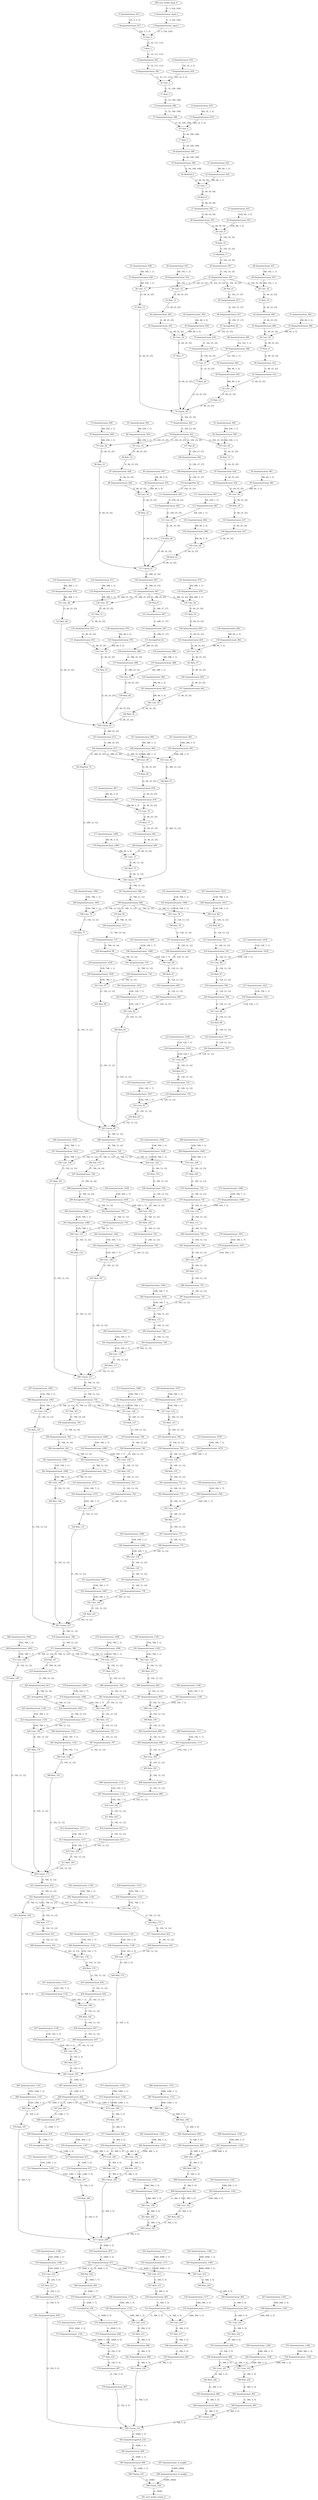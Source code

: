 strict digraph  {
"0 QuantizeLinear_913" [id=0, type=QuantizeLinear];
"1 DequantizeLinear_913" [id=1, type=DequantizeLinear];
"2 QuantizeLinear_input.1" [id=2, type=QuantizeLinear];
"3 DequantizeLinear_input.1" [id=3, type=DequantizeLinear];
"4 Conv_0" [id=4, type=Conv];
"5 Relu_1" [id=5, type=Relu];
"6 QuantizeLinear_916" [id=6, type=QuantizeLinear];
"7 DequantizeLinear_916" [id=7, type=DequantizeLinear];
"8 QuantizeLinear_583" [id=8, type=QuantizeLinear];
"9 DequantizeLinear_583" [id=9, type=DequantizeLinear];
"10 Conv_2" [id=10, type=Conv];
"11 Relu_3" [id=11, type=Relu];
"12 QuantizeLinear_919" [id=12, type=QuantizeLinear];
"13 DequantizeLinear_919" [id=13, type=DequantizeLinear];
"14 QuantizeLinear_586" [id=14, type=QuantizeLinear];
"15 DequantizeLinear_586" [id=15, type=DequantizeLinear];
"16 Conv_4" [id=16, type=Conv];
"17 Relu_5" [id=17, type=Relu];
"18 QuantizeLinear_589" [id=18, type=QuantizeLinear];
"19 DequantizeLinear_589" [id=19, type=DequantizeLinear];
"20 MaxPool_6" [id=20, type=MaxPool];
"21 QuantizeLinear_922" [id=21, type=QuantizeLinear];
"22 DequantizeLinear_922" [id=22, type=DequantizeLinear];
"23 Conv_7" [id=23, type=Conv];
"24 Relu_8" [id=24, type=Relu];
"25 QuantizeLinear_925" [id=25, type=QuantizeLinear];
"26 DequantizeLinear_925" [id=26, type=DequantizeLinear];
"27 QuantizeLinear_593" [id=27, type=QuantizeLinear];
"28 DequantizeLinear_593" [id=28, type=DequantizeLinear];
"29 Conv_9" [id=29, type=Conv];
"30 Relu_10" [id=30, type=Relu];
"31 MaxPool_11" [id=31, type=MaxPool];
"32 QuantizeLinear_928" [id=32, type=QuantizeLinear];
"33 DequantizeLinear_928" [id=33, type=DequantizeLinear];
"34 QuantizeLinear_597" [id=34, type=QuantizeLinear];
"35 DequantizeLinear_597" [id=35, type=DequantizeLinear];
"36 Conv_12" [id=36, type=Conv];
"37 Relu_13" [id=37, type=Relu];
"38 QuantizeLinear_931" [id=38, type=QuantizeLinear];
"39 DequantizeLinear_931" [id=39, type=DequantizeLinear];
"40 Conv_14" [id=40, type=Conv];
"41 Relu_15" [id=41, type=Relu];
"42 QuantizeLinear_934" [id=42, type=QuantizeLinear];
"43 DequantizeLinear_934" [id=43, type=DequantizeLinear];
"44 QuantizeLinear_603" [id=44, type=QuantizeLinear];
"45 DequantizeLinear_603" [id=45, type=DequantizeLinear];
"46 Conv_16" [id=46, type=Conv];
"47 Relu_17" [id=47, type=Relu];
"48 QuantizeLinear_937" [id=48, type=QuantizeLinear];
"49 DequantizeLinear_937" [id=49, type=DequantizeLinear];
"50 Conv_18" [id=50, type=Conv];
"51 Relu_19" [id=51, type=Relu];
"52 QuantizeLinear_940" [id=52, type=QuantizeLinear];
"53 DequantizeLinear_940" [id=53, type=DequantizeLinear];
"54 QuantizeLinear_609" [id=54, type=QuantizeLinear];
"55 DequantizeLinear_609" [id=55, type=DequantizeLinear];
"56 Conv_20" [id=56, type=Conv];
"57 Relu_21" [id=57, type=Relu];
"58 QuantizeLinear_943" [id=58, type=QuantizeLinear];
"59 DequantizeLinear_943" [id=59, type=DequantizeLinear];
"60 QuantizeLinear_612" [id=60, type=QuantizeLinear];
"61 DequantizeLinear_612" [id=61, type=DequantizeLinear];
"62 Conv_22" [id=62, type=Conv];
"63 Relu_23" [id=63, type=Relu];
"64 Pad_25" [id=64, type=Pad];
"65 QuantizeLinear_617" [id=65, type=QuantizeLinear];
"66 DequantizeLinear_617" [id=66, type=DequantizeLinear];
"67 AveragePool_26" [id=67, type=AveragePool];
"68 QuantizeLinear_946" [id=68, type=QuantizeLinear];
"69 DequantizeLinear_946" [id=69, type=DequantizeLinear];
"70 QuantizeLinear_618" [id=70, type=QuantizeLinear];
"71 DequantizeLinear_618" [id=71, type=DequantizeLinear];
"72 Conv_27" [id=72, type=Conv];
"73 Relu_28" [id=73, type=Relu];
"74 Concat_29" [id=74, type=Concat];
"75 QuantizeLinear_949" [id=75, type=QuantizeLinear];
"76 DequantizeLinear_949" [id=76, type=DequantizeLinear];
"77 QuantizeLinear_622" [id=77, type=QuantizeLinear];
"78 DequantizeLinear_622" [id=78, type=DequantizeLinear];
"79 Conv_30" [id=79, type=Conv];
"80 Relu_31" [id=80, type=Relu];
"81 QuantizeLinear_952" [id=81, type=QuantizeLinear];
"82 DequantizeLinear_952" [id=82, type=DequantizeLinear];
"83 Conv_32" [id=83, type=Conv];
"84 Relu_33" [id=84, type=Relu];
"85 QuantizeLinear_955" [id=85, type=QuantizeLinear];
"86 DequantizeLinear_955" [id=86, type=DequantizeLinear];
"87 QuantizeLinear_628" [id=87, type=QuantizeLinear];
"88 DequantizeLinear_628" [id=88, type=DequantizeLinear];
"89 Conv_34" [id=89, type=Conv];
"90 Relu_35" [id=90, type=Relu];
"91 QuantizeLinear_958" [id=91, type=QuantizeLinear];
"92 DequantizeLinear_958" [id=92, type=DequantizeLinear];
"93 Conv_36" [id=93, type=Conv];
"94 Relu_37" [id=94, type=Relu];
"95 QuantizeLinear_961" [id=95, type=QuantizeLinear];
"96 DequantizeLinear_961" [id=96, type=DequantizeLinear];
"97 QuantizeLinear_634" [id=97, type=QuantizeLinear];
"98 DequantizeLinear_634" [id=98, type=DequantizeLinear];
"99 Conv_38" [id=99, type=Conv];
"100 Relu_39" [id=100, type=Relu];
"101 QuantizeLinear_964" [id=101, type=QuantizeLinear];
"102 DequantizeLinear_964" [id=102, type=DequantizeLinear];
"103 QuantizeLinear_637" [id=103, type=QuantizeLinear];
"104 DequantizeLinear_637" [id=104, type=DequantizeLinear];
"105 Conv_40" [id=105, type=Conv];
"106 Relu_41" [id=106, type=Relu];
"107 Pad_43" [id=107, type=Pad];
"108 QuantizeLinear_642" [id=108, type=QuantizeLinear];
"109 DequantizeLinear_642" [id=109, type=DequantizeLinear];
"110 AveragePool_44" [id=110, type=AveragePool];
"111 QuantizeLinear_967" [id=111, type=QuantizeLinear];
"112 DequantizeLinear_967" [id=112, type=DequantizeLinear];
"113 QuantizeLinear_643" [id=113, type=QuantizeLinear];
"114 DequantizeLinear_643" [id=114, type=DequantizeLinear];
"115 Conv_45" [id=115, type=Conv];
"116 Relu_46" [id=116, type=Relu];
"117 Concat_47" [id=117, type=Concat];
"118 QuantizeLinear_970" [id=118, type=QuantizeLinear];
"119 DequantizeLinear_970" [id=119, type=DequantizeLinear];
"120 QuantizeLinear_647" [id=120, type=QuantizeLinear];
"121 DequantizeLinear_647" [id=121, type=DequantizeLinear];
"122 Conv_48" [id=122, type=Conv];
"123 Relu_49" [id=123, type=Relu];
"124 QuantizeLinear_973" [id=124, type=QuantizeLinear];
"125 DequantizeLinear_973" [id=125, type=DequantizeLinear];
"126 Conv_50" [id=126, type=Conv];
"127 Relu_51" [id=127, type=Relu];
"128 QuantizeLinear_976" [id=128, type=QuantizeLinear];
"129 DequantizeLinear_976" [id=129, type=DequantizeLinear];
"130 QuantizeLinear_653" [id=130, type=QuantizeLinear];
"131 DequantizeLinear_653" [id=131, type=DequantizeLinear];
"132 Conv_52" [id=132, type=Conv];
"133 Relu_53" [id=133, type=Relu];
"134 QuantizeLinear_979" [id=134, type=QuantizeLinear];
"135 DequantizeLinear_979" [id=135, type=DequantizeLinear];
"136 Conv_54" [id=136, type=Conv];
"137 Relu_55" [id=137, type=Relu];
"138 QuantizeLinear_982" [id=138, type=QuantizeLinear];
"139 DequantizeLinear_982" [id=139, type=DequantizeLinear];
"140 QuantizeLinear_659" [id=140, type=QuantizeLinear];
"141 DequantizeLinear_659" [id=141, type=DequantizeLinear];
"142 Conv_56" [id=142, type=Conv];
"143 Relu_57" [id=143, type=Relu];
"144 QuantizeLinear_985" [id=144, type=QuantizeLinear];
"145 DequantizeLinear_985" [id=145, type=DequantizeLinear];
"146 QuantizeLinear_662" [id=146, type=QuantizeLinear];
"147 DequantizeLinear_662" [id=147, type=DequantizeLinear];
"148 Conv_58" [id=148, type=Conv];
"149 Relu_59" [id=149, type=Relu];
"150 Pad_61" [id=150, type=Pad];
"151 QuantizeLinear_667" [id=151, type=QuantizeLinear];
"152 DequantizeLinear_667" [id=152, type=DequantizeLinear];
"153 AveragePool_62" [id=153, type=AveragePool];
"154 QuantizeLinear_988" [id=154, type=QuantizeLinear];
"155 DequantizeLinear_988" [id=155, type=DequantizeLinear];
"156 QuantizeLinear_668" [id=156, type=QuantizeLinear];
"157 DequantizeLinear_668" [id=157, type=DequantizeLinear];
"158 Conv_63" [id=158, type=Conv];
"159 Relu_64" [id=159, type=Relu];
"160 Concat_65" [id=160, type=Concat];
"161 QuantizeLinear_991" [id=161, type=QuantizeLinear];
"162 DequantizeLinear_991" [id=162, type=DequantizeLinear];
"163 QuantizeLinear_672" [id=163, type=QuantizeLinear];
"164 DequantizeLinear_672" [id=164, type=DequantizeLinear];
"165 Conv_66" [id=165, type=Conv];
"166 Relu_67" [id=166, type=Relu];
"167 QuantizeLinear_994" [id=167, type=QuantizeLinear];
"168 DequantizeLinear_994" [id=168, type=DequantizeLinear];
"169 Conv_68" [id=169, type=Conv];
"170 Relu_69" [id=170, type=Relu];
"171 QuantizeLinear_997" [id=171, type=QuantizeLinear];
"172 DequantizeLinear_997" [id=172, type=DequantizeLinear];
"173 QuantizeLinear_678" [id=173, type=QuantizeLinear];
"174 DequantizeLinear_678" [id=174, type=DequantizeLinear];
"175 Conv_70" [id=175, type=Conv];
"176 Relu_71" [id=176, type=Relu];
"177 QuantizeLinear_1000" [id=177, type=QuantizeLinear];
"178 DequantizeLinear_1000" [id=178, type=DequantizeLinear];
"179 QuantizeLinear_681" [id=179, type=QuantizeLinear];
"180 DequantizeLinear_681" [id=180, type=DequantizeLinear];
"181 Conv_72" [id=181, type=Conv];
"182 Relu_73" [id=182, type=Relu];
"183 MaxPool_74" [id=183, type=MaxPool];
"184 Concat_75" [id=184, type=Concat];
"185 QuantizeLinear_1003" [id=185, type=QuantizeLinear];
"186 DequantizeLinear_1003" [id=186, type=DequantizeLinear];
"187 QuantizeLinear_686" [id=187, type=QuantizeLinear];
"188 DequantizeLinear_686" [id=188, type=DequantizeLinear];
"189 Conv_76" [id=189, type=Conv];
"190 Relu_77" [id=190, type=Relu];
"191 QuantizeLinear_1006" [id=191, type=QuantizeLinear];
"192 DequantizeLinear_1006" [id=192, type=DequantizeLinear];
"193 Conv_78" [id=193, type=Conv];
"194 Relu_79" [id=194, type=Relu];
"195 QuantizeLinear_1009" [id=195, type=QuantizeLinear];
"196 DequantizeLinear_1009" [id=196, type=DequantizeLinear];
"197 QuantizeLinear_692" [id=197, type=QuantizeLinear];
"198 DequantizeLinear_692" [id=198, type=DequantizeLinear];
"199 Conv_80" [id=199, type=Conv];
"200 Relu_81" [id=200, type=Relu];
"201 QuantizeLinear_1012" [id=201, type=QuantizeLinear];
"202 DequantizeLinear_1012" [id=202, type=DequantizeLinear];
"203 QuantizeLinear_695" [id=203, type=QuantizeLinear];
"204 DequantizeLinear_695" [id=204, type=DequantizeLinear];
"205 Conv_82" [id=205, type=Conv];
"206 Relu_83" [id=206, type=Relu];
"207 QuantizeLinear_1015" [id=207, type=QuantizeLinear];
"208 DequantizeLinear_1015" [id=208, type=DequantizeLinear];
"209 Conv_84" [id=209, type=Conv];
"210 Relu_85" [id=210, type=Relu];
"211 QuantizeLinear_1018" [id=211, type=QuantizeLinear];
"212 DequantizeLinear_1018" [id=212, type=DequantizeLinear];
"213 QuantizeLinear_701" [id=213, type=QuantizeLinear];
"214 DequantizeLinear_701" [id=214, type=DequantizeLinear];
"215 Conv_86" [id=215, type=Conv];
"216 Relu_87" [id=216, type=Relu];
"217 QuantizeLinear_1021" [id=217, type=QuantizeLinear];
"218 DequantizeLinear_1021" [id=218, type=DequantizeLinear];
"219 QuantizeLinear_704" [id=219, type=QuantizeLinear];
"220 DequantizeLinear_704" [id=220, type=DequantizeLinear];
"221 Conv_88" [id=221, type=Conv];
"222 Relu_89" [id=222, type=Relu];
"223 QuantizeLinear_1024" [id=223, type=QuantizeLinear];
"224 DequantizeLinear_1024" [id=224, type=DequantizeLinear];
"225 QuantizeLinear_707" [id=225, type=QuantizeLinear];
"226 DequantizeLinear_707" [id=226, type=DequantizeLinear];
"227 Conv_90" [id=227, type=Conv];
"228 Relu_91" [id=228, type=Relu];
"229 QuantizeLinear_1027" [id=229, type=QuantizeLinear];
"230 DequantizeLinear_1027" [id=230, type=DequantizeLinear];
"231 QuantizeLinear_710" [id=231, type=QuantizeLinear];
"232 DequantizeLinear_710" [id=232, type=DequantizeLinear];
"233 Conv_92" [id=233, type=Conv];
"234 Relu_93" [id=234, type=Relu];
"235 Pad_95" [id=235, type=Pad];
"236 QuantizeLinear_715" [id=236, type=QuantizeLinear];
"237 DequantizeLinear_715" [id=237, type=DequantizeLinear];
"238 AveragePool_96" [id=238, type=AveragePool];
"239 QuantizeLinear_1030" [id=239, type=QuantizeLinear];
"240 DequantizeLinear_1030" [id=240, type=DequantizeLinear];
"241 QuantizeLinear_716" [id=241, type=QuantizeLinear];
"242 DequantizeLinear_716" [id=242, type=DequantizeLinear];
"243 Conv_97" [id=243, type=Conv];
"244 Relu_98" [id=244, type=Relu];
"245 Concat_99" [id=245, type=Concat];
"246 QuantizeLinear_1033" [id=246, type=QuantizeLinear];
"247 DequantizeLinear_1033" [id=247, type=DequantizeLinear];
"248 QuantizeLinear_720" [id=248, type=QuantizeLinear];
"249 DequantizeLinear_720" [id=249, type=DequantizeLinear];
"250 Conv_100" [id=250, type=Conv];
"251 Relu_101" [id=251, type=Relu];
"252 QuantizeLinear_1036" [id=252, type=QuantizeLinear];
"253 DequantizeLinear_1036" [id=253, type=DequantizeLinear];
"254 Conv_102" [id=254, type=Conv];
"255 Relu_103" [id=255, type=Relu];
"256 QuantizeLinear_1039" [id=256, type=QuantizeLinear];
"257 DequantizeLinear_1039" [id=257, type=DequantizeLinear];
"258 QuantizeLinear_726" [id=258, type=QuantizeLinear];
"259 DequantizeLinear_726" [id=259, type=DequantizeLinear];
"260 Conv_104" [id=260, type=Conv];
"261 Relu_105" [id=261, type=Relu];
"262 QuantizeLinear_1042" [id=262, type=QuantizeLinear];
"263 DequantizeLinear_1042" [id=263, type=DequantizeLinear];
"264 QuantizeLinear_729" [id=264, type=QuantizeLinear];
"265 DequantizeLinear_729" [id=265, type=DequantizeLinear];
"266 Conv_106" [id=266, type=Conv];
"267 Relu_107" [id=267, type=Relu];
"268 QuantizeLinear_1045" [id=268, type=QuantizeLinear];
"269 DequantizeLinear_1045" [id=269, type=DequantizeLinear];
"270 Conv_108" [id=270, type=Conv];
"271 Relu_109" [id=271, type=Relu];
"272 QuantizeLinear_1048" [id=272, type=QuantizeLinear];
"273 DequantizeLinear_1048" [id=273, type=DequantizeLinear];
"274 QuantizeLinear_735" [id=274, type=QuantizeLinear];
"275 DequantizeLinear_735" [id=275, type=DequantizeLinear];
"276 Conv_110" [id=276, type=Conv];
"277 Relu_111" [id=277, type=Relu];
"278 QuantizeLinear_1051" [id=278, type=QuantizeLinear];
"279 DequantizeLinear_1051" [id=279, type=DequantizeLinear];
"280 QuantizeLinear_738" [id=280, type=QuantizeLinear];
"281 DequantizeLinear_738" [id=281, type=DequantizeLinear];
"282 Conv_112" [id=282, type=Conv];
"283 Relu_113" [id=283, type=Relu];
"284 QuantizeLinear_1054" [id=284, type=QuantizeLinear];
"285 DequantizeLinear_1054" [id=285, type=DequantizeLinear];
"286 QuantizeLinear_741" [id=286, type=QuantizeLinear];
"287 DequantizeLinear_741" [id=287, type=DequantizeLinear];
"288 Conv_114" [id=288, type=Conv];
"289 Relu_115" [id=289, type=Relu];
"290 QuantizeLinear_1057" [id=290, type=QuantizeLinear];
"291 DequantizeLinear_1057" [id=291, type=DequantizeLinear];
"292 QuantizeLinear_744" [id=292, type=QuantizeLinear];
"293 DequantizeLinear_744" [id=293, type=DequantizeLinear];
"294 Conv_116" [id=294, type=Conv];
"295 Relu_117" [id=295, type=Relu];
"296 Pad_119" [id=296, type=Pad];
"297 QuantizeLinear_749" [id=297, type=QuantizeLinear];
"298 DequantizeLinear_749" [id=298, type=DequantizeLinear];
"299 AveragePool_120" [id=299, type=AveragePool];
"300 QuantizeLinear_1060" [id=300, type=QuantizeLinear];
"301 DequantizeLinear_1060" [id=301, type=DequantizeLinear];
"302 QuantizeLinear_750" [id=302, type=QuantizeLinear];
"303 DequantizeLinear_750" [id=303, type=DequantizeLinear];
"304 Conv_121" [id=304, type=Conv];
"305 Relu_122" [id=305, type=Relu];
"306 Concat_123" [id=306, type=Concat];
"307 QuantizeLinear_1063" [id=307, type=QuantizeLinear];
"308 DequantizeLinear_1063" [id=308, type=DequantizeLinear];
"309 QuantizeLinear_754" [id=309, type=QuantizeLinear];
"310 DequantizeLinear_754" [id=310, type=DequantizeLinear];
"311 Conv_124" [id=311, type=Conv];
"312 Relu_125" [id=312, type=Relu];
"313 QuantizeLinear_1066" [id=313, type=QuantizeLinear];
"314 DequantizeLinear_1066" [id=314, type=DequantizeLinear];
"315 Conv_126" [id=315, type=Conv];
"316 Relu_127" [id=316, type=Relu];
"317 QuantizeLinear_1069" [id=317, type=QuantizeLinear];
"318 DequantizeLinear_1069" [id=318, type=DequantizeLinear];
"319 QuantizeLinear_760" [id=319, type=QuantizeLinear];
"320 DequantizeLinear_760" [id=320, type=DequantizeLinear];
"321 Conv_128" [id=321, type=Conv];
"322 Relu_129" [id=322, type=Relu];
"323 QuantizeLinear_1072" [id=323, type=QuantizeLinear];
"324 DequantizeLinear_1072" [id=324, type=DequantizeLinear];
"325 QuantizeLinear_763" [id=325, type=QuantizeLinear];
"326 DequantizeLinear_763" [id=326, type=DequantizeLinear];
"327 Conv_130" [id=327, type=Conv];
"328 Relu_131" [id=328, type=Relu];
"329 QuantizeLinear_1075" [id=329, type=QuantizeLinear];
"330 DequantizeLinear_1075" [id=330, type=DequantizeLinear];
"331 Conv_132" [id=331, type=Conv];
"332 Relu_133" [id=332, type=Relu];
"333 QuantizeLinear_1078" [id=333, type=QuantizeLinear];
"334 DequantizeLinear_1078" [id=334, type=DequantizeLinear];
"335 QuantizeLinear_769" [id=335, type=QuantizeLinear];
"336 DequantizeLinear_769" [id=336, type=DequantizeLinear];
"337 Conv_134" [id=337, type=Conv];
"338 Relu_135" [id=338, type=Relu];
"339 QuantizeLinear_1081" [id=339, type=QuantizeLinear];
"340 DequantizeLinear_1081" [id=340, type=DequantizeLinear];
"341 QuantizeLinear_772" [id=341, type=QuantizeLinear];
"342 DequantizeLinear_772" [id=342, type=DequantizeLinear];
"343 Conv_136" [id=343, type=Conv];
"344 Relu_137" [id=344, type=Relu];
"345 QuantizeLinear_1084" [id=345, type=QuantizeLinear];
"346 DequantizeLinear_1084" [id=346, type=DequantizeLinear];
"347 QuantizeLinear_775" [id=347, type=QuantizeLinear];
"348 DequantizeLinear_775" [id=348, type=DequantizeLinear];
"349 Conv_138" [id=349, type=Conv];
"350 Relu_139" [id=350, type=Relu];
"351 QuantizeLinear_1087" [id=351, type=QuantizeLinear];
"352 DequantizeLinear_1087" [id=352, type=DequantizeLinear];
"353 QuantizeLinear_778" [id=353, type=QuantizeLinear];
"354 DequantizeLinear_778" [id=354, type=DequantizeLinear];
"355 Conv_140" [id=355, type=Conv];
"356 Relu_141" [id=356, type=Relu];
"357 Pad_143" [id=357, type=Pad];
"358 QuantizeLinear_783" [id=358, type=QuantizeLinear];
"359 DequantizeLinear_783" [id=359, type=DequantizeLinear];
"360 AveragePool_144" [id=360, type=AveragePool];
"361 QuantizeLinear_1090" [id=361, type=QuantizeLinear];
"362 DequantizeLinear_1090" [id=362, type=DequantizeLinear];
"363 QuantizeLinear_784" [id=363, type=QuantizeLinear];
"364 DequantizeLinear_784" [id=364, type=DequantizeLinear];
"365 Conv_145" [id=365, type=Conv];
"366 Relu_146" [id=366, type=Relu];
"367 Concat_147" [id=367, type=Concat];
"368 QuantizeLinear_1093" [id=368, type=QuantizeLinear];
"369 DequantizeLinear_1093" [id=369, type=DequantizeLinear];
"370 QuantizeLinear_788" [id=370, type=QuantizeLinear];
"371 DequantizeLinear_788" [id=371, type=DequantizeLinear];
"372 Conv_148" [id=372, type=Conv];
"373 Relu_149" [id=373, type=Relu];
"374 QuantizeLinear_1096" [id=374, type=QuantizeLinear];
"375 DequantizeLinear_1096" [id=375, type=DequantizeLinear];
"376 Conv_150" [id=376, type=Conv];
"377 Relu_151" [id=377, type=Relu];
"378 QuantizeLinear_1099" [id=378, type=QuantizeLinear];
"379 DequantizeLinear_1099" [id=379, type=DequantizeLinear];
"380 QuantizeLinear_794" [id=380, type=QuantizeLinear];
"381 DequantizeLinear_794" [id=381, type=DequantizeLinear];
"382 Conv_152" [id=382, type=Conv];
"383 Relu_153" [id=383, type=Relu];
"384 QuantizeLinear_1102" [id=384, type=QuantizeLinear];
"385 DequantizeLinear_1102" [id=385, type=DequantizeLinear];
"386 QuantizeLinear_797" [id=386, type=QuantizeLinear];
"387 DequantizeLinear_797" [id=387, type=DequantizeLinear];
"388 Conv_154" [id=388, type=Conv];
"389 Relu_155" [id=389, type=Relu];
"390 QuantizeLinear_1105" [id=390, type=QuantizeLinear];
"391 DequantizeLinear_1105" [id=391, type=DequantizeLinear];
"392 Conv_156" [id=392, type=Conv];
"393 Relu_157" [id=393, type=Relu];
"394 QuantizeLinear_1108" [id=394, type=QuantizeLinear];
"395 DequantizeLinear_1108" [id=395, type=DequantizeLinear];
"396 QuantizeLinear_803" [id=396, type=QuantizeLinear];
"397 DequantizeLinear_803" [id=397, type=DequantizeLinear];
"398 Conv_158" [id=398, type=Conv];
"399 Relu_159" [id=399, type=Relu];
"400 QuantizeLinear_1111" [id=400, type=QuantizeLinear];
"401 DequantizeLinear_1111" [id=401, type=DequantizeLinear];
"402 QuantizeLinear_806" [id=402, type=QuantizeLinear];
"403 DequantizeLinear_806" [id=403, type=DequantizeLinear];
"404 Conv_160" [id=404, type=Conv];
"405 Relu_161" [id=405, type=Relu];
"406 QuantizeLinear_1114" [id=406, type=QuantizeLinear];
"407 DequantizeLinear_1114" [id=407, type=DequantizeLinear];
"408 QuantizeLinear_809" [id=408, type=QuantizeLinear];
"409 DequantizeLinear_809" [id=409, type=DequantizeLinear];
"410 Conv_162" [id=410, type=Conv];
"411 Relu_163" [id=411, type=Relu];
"412 QuantizeLinear_1117" [id=412, type=QuantizeLinear];
"413 DequantizeLinear_1117" [id=413, type=DequantizeLinear];
"414 QuantizeLinear_812" [id=414, type=QuantizeLinear];
"415 DequantizeLinear_812" [id=415, type=DequantizeLinear];
"416 Conv_164" [id=416, type=Conv];
"417 Relu_165" [id=417, type=Relu];
"418 Pad_167" [id=418, type=Pad];
"419 QuantizeLinear_817" [id=419, type=QuantizeLinear];
"420 DequantizeLinear_817" [id=420, type=DequantizeLinear];
"421 AveragePool_168" [id=421, type=AveragePool];
"422 QuantizeLinear_1120" [id=422, type=QuantizeLinear];
"423 DequantizeLinear_1120" [id=423, type=DequantizeLinear];
"424 QuantizeLinear_818" [id=424, type=QuantizeLinear];
"425 DequantizeLinear_818" [id=425, type=DequantizeLinear];
"426 Conv_169" [id=426, type=Conv];
"427 Relu_170" [id=427, type=Relu];
"428 Concat_171" [id=428, type=Concat];
"429 QuantizeLinear_1123" [id=429, type=QuantizeLinear];
"430 DequantizeLinear_1123" [id=430, type=DequantizeLinear];
"431 QuantizeLinear_822" [id=431, type=QuantizeLinear];
"432 DequantizeLinear_822" [id=432, type=DequantizeLinear];
"433 Conv_172" [id=433, type=Conv];
"434 Relu_173" [id=434, type=Relu];
"435 QuantizeLinear_1126" [id=435, type=QuantizeLinear];
"436 DequantizeLinear_1126" [id=436, type=DequantizeLinear];
"437 QuantizeLinear_825" [id=437, type=QuantizeLinear];
"438 DequantizeLinear_825" [id=438, type=DequantizeLinear];
"439 Conv_174" [id=439, type=Conv];
"440 Relu_175" [id=440, type=Relu];
"441 QuantizeLinear_1129" [id=441, type=QuantizeLinear];
"442 DequantizeLinear_1129" [id=442, type=DequantizeLinear];
"443 Conv_176" [id=443, type=Conv];
"444 Relu_177" [id=444, type=Relu];
"445 QuantizeLinear_1132" [id=445, type=QuantizeLinear];
"446 DequantizeLinear_1132" [id=446, type=DequantizeLinear];
"447 QuantizeLinear_831" [id=447, type=QuantizeLinear];
"448 DequantizeLinear_831" [id=448, type=DequantizeLinear];
"449 Conv_178" [id=449, type=Conv];
"450 Relu_179" [id=450, type=Relu];
"451 QuantizeLinear_1135" [id=451, type=QuantizeLinear];
"452 DequantizeLinear_1135" [id=452, type=DequantizeLinear];
"453 QuantizeLinear_834" [id=453, type=QuantizeLinear];
"454 DequantizeLinear_834" [id=454, type=DequantizeLinear];
"455 Conv_180" [id=455, type=Conv];
"456 Relu_181" [id=456, type=Relu];
"457 QuantizeLinear_1138" [id=457, type=QuantizeLinear];
"458 DequantizeLinear_1138" [id=458, type=DequantizeLinear];
"459 QuantizeLinear_837" [id=459, type=QuantizeLinear];
"460 DequantizeLinear_837" [id=460, type=DequantizeLinear];
"461 Conv_182" [id=461, type=Conv];
"462 Relu_183" [id=462, type=Relu];
"463 MaxPool_184" [id=463, type=MaxPool];
"464 Concat_185" [id=464, type=Concat];
"465 QuantizeLinear_1141" [id=465, type=QuantizeLinear];
"466 DequantizeLinear_1141" [id=466, type=DequantizeLinear];
"467 QuantizeLinear_842" [id=467, type=QuantizeLinear];
"468 DequantizeLinear_842" [id=468, type=DequantizeLinear];
"469 Conv_186" [id=469, type=Conv];
"470 Relu_187" [id=470, type=Relu];
"471 QuantizeLinear_1144" [id=471, type=QuantizeLinear];
"472 DequantizeLinear_1144" [id=472, type=DequantizeLinear];
"473 Conv_188" [id=473, type=Conv];
"474 Relu_189" [id=474, type=Relu];
"475 QuantizeLinear_1147" [id=475, type=QuantizeLinear];
"476 DequantizeLinear_1147" [id=476, type=DequantizeLinear];
"477 QuantizeLinear_848" [id=477, type=QuantizeLinear];
"478 DequantizeLinear_848" [id=478, type=DequantizeLinear];
"479 Conv_190" [id=479, type=Conv];
"480 Relu_191" [id=480, type=Relu];
"481 QuantizeLinear_1150" [id=481, type=QuantizeLinear];
"482 DequantizeLinear_1150" [id=482, type=DequantizeLinear];
"483 Conv_192" [id=483, type=Conv];
"484 Relu_193" [id=484, type=Relu];
"485 Concat_194" [id=485, type=Concat];
"486 QuantizeLinear_1153" [id=486, type=QuantizeLinear];
"487 DequantizeLinear_1153" [id=487, type=DequantizeLinear];
"488 Conv_195" [id=488, type=Conv];
"489 Relu_196" [id=489, type=Relu];
"490 QuantizeLinear_1156" [id=490, type=QuantizeLinear];
"491 DequantizeLinear_1156" [id=491, type=DequantizeLinear];
"492 QuantizeLinear_858" [id=492, type=QuantizeLinear];
"493 DequantizeLinear_858" [id=493, type=DequantizeLinear];
"494 Conv_197" [id=494, type=Conv];
"495 Relu_198" [id=495, type=Relu];
"496 QuantizeLinear_1159" [id=496, type=QuantizeLinear];
"497 DequantizeLinear_1159" [id=497, type=DequantizeLinear];
"498 QuantizeLinear_861" [id=498, type=QuantizeLinear];
"499 DequantizeLinear_861" [id=499, type=DequantizeLinear];
"500 Conv_199" [id=500, type=Conv];
"501 Relu_200" [id=501, type=Relu];
"502 QuantizeLinear_1162" [id=502, type=QuantizeLinear];
"503 DequantizeLinear_1162" [id=503, type=DequantizeLinear];
"504 Conv_201" [id=504, type=Conv];
"505 Relu_202" [id=505, type=Relu];
"506 Concat_203" [id=506, type=Concat];
"507 Pad_205" [id=507, type=Pad];
"508 QuantizeLinear_870" [id=508, type=QuantizeLinear];
"509 DequantizeLinear_870" [id=509, type=DequantizeLinear];
"510 AveragePool_206" [id=510, type=AveragePool];
"511 QuantizeLinear_1165" [id=511, type=QuantizeLinear];
"512 DequantizeLinear_1165" [id=512, type=DequantizeLinear];
"513 QuantizeLinear_871" [id=513, type=QuantizeLinear];
"514 DequantizeLinear_871" [id=514, type=DequantizeLinear];
"515 Conv_207" [id=515, type=Conv];
"516 Relu_208" [id=516, type=Relu];
"517 Concat_209" [id=517, type=Concat];
"518 QuantizeLinear_1168" [id=518, type=QuantizeLinear];
"519 DequantizeLinear_1168" [id=519, type=DequantizeLinear];
"520 QuantizeLinear_875" [id=520, type=QuantizeLinear];
"521 DequantizeLinear_875" [id=521, type=DequantizeLinear];
"522 Conv_210" [id=522, type=Conv];
"523 Relu_211" [id=523, type=Relu];
"524 QuantizeLinear_1171" [id=524, type=QuantizeLinear];
"525 DequantizeLinear_1171" [id=525, type=DequantizeLinear];
"526 Conv_212" [id=526, type=Conv];
"527 Relu_213" [id=527, type=Relu];
"528 QuantizeLinear_1174" [id=528, type=QuantizeLinear];
"529 DequantizeLinear_1174" [id=529, type=DequantizeLinear];
"530 QuantizeLinear_881" [id=530, type=QuantizeLinear];
"531 DequantizeLinear_881" [id=531, type=DequantizeLinear];
"532 Conv_214" [id=532, type=Conv];
"533 Relu_215" [id=533, type=Relu];
"534 QuantizeLinear_1177" [id=534, type=QuantizeLinear];
"535 DequantizeLinear_1177" [id=535, type=DequantizeLinear];
"536 Conv_216" [id=536, type=Conv];
"537 Relu_217" [id=537, type=Relu];
"538 QuantizeLinear_887" [id=538, type=QuantizeLinear];
"539 DequantizeLinear_887" [id=539, type=DequantizeLinear];
"540 QuantizeLinear_884" [id=540, type=QuantizeLinear];
"541 DequantizeLinear_884" [id=541, type=DequantizeLinear];
"542 Concat_218" [id=542, type=Concat];
"543 QuantizeLinear_1180" [id=543, type=QuantizeLinear];
"544 DequantizeLinear_1180" [id=544, type=DequantizeLinear];
"545 Conv_219" [id=545, type=Conv];
"546 Relu_220" [id=546, type=Relu];
"547 QuantizeLinear_1183" [id=547, type=QuantizeLinear];
"548 DequantizeLinear_1183" [id=548, type=DequantizeLinear];
"549 QuantizeLinear_891" [id=549, type=QuantizeLinear];
"550 DequantizeLinear_891" [id=550, type=DequantizeLinear];
"551 Conv_221" [id=551, type=Conv];
"552 Relu_222" [id=552, type=Relu];
"553 QuantizeLinear_1186" [id=553, type=QuantizeLinear];
"554 DequantizeLinear_1186" [id=554, type=DequantizeLinear];
"555 QuantizeLinear_894" [id=555, type=QuantizeLinear];
"556 DequantizeLinear_894" [id=556, type=DequantizeLinear];
"557 Conv_223" [id=557, type=Conv];
"558 Relu_224" [id=558, type=Relu];
"559 QuantizeLinear_1189" [id=559, type=QuantizeLinear];
"560 DequantizeLinear_1189" [id=560, type=DequantizeLinear];
"561 Conv_225" [id=561, type=Conv];
"562 Relu_226" [id=562, type=Relu];
"563 QuantizeLinear_900" [id=563, type=QuantizeLinear];
"564 DequantizeLinear_900" [id=564, type=DequantizeLinear];
"565 QuantizeLinear_897" [id=565, type=QuantizeLinear];
"566 DequantizeLinear_897" [id=566, type=DequantizeLinear];
"567 Concat_227" [id=567, type=Concat];
"568 Pad_229" [id=568, type=Pad];
"569 QuantizeLinear_903" [id=569, type=QuantizeLinear];
"570 DequantizeLinear_903" [id=570, type=DequantizeLinear];
"571 AveragePool_230" [id=571, type=AveragePool];
"572 QuantizeLinear_1192" [id=572, type=QuantizeLinear];
"573 DequantizeLinear_1192" [id=573, type=DequantizeLinear];
"574 QuantizeLinear_904" [id=574, type=QuantizeLinear];
"575 DequantizeLinear_904" [id=575, type=DequantizeLinear];
"576 Conv_231" [id=576, type=Conv];
"577 Relu_232" [id=577, type=Relu];
"578 QuantizeLinear_907" [id=578, type=QuantizeLinear];
"579 DequantizeLinear_907" [id=579, type=DequantizeLinear];
"580 QuantizeLinear_878" [id=580, type=QuantizeLinear];
"581 DequantizeLinear_878" [id=581, type=DequantizeLinear];
"582 Concat_233" [id=582, type=Concat];
"583 GlobalAveragePool_234" [id=583, type=GlobalAveragePool];
"584 QuantizeLinear_909" [id=584, type=QuantizeLinear];
"585 DequantizeLinear_909" [id=585, type=DequantizeLinear];
"586 Flatten_235" [id=586, type=Flatten];
"587 QuantizeLinear_fc.weight" [id=587, type=QuantizeLinear];
"588 DequantizeLinear_fc.weight" [id=588, type=DequantizeLinear];
"589 Gemm_236" [id=589, type=Gemm];
"590 nncf_model_input_0" [id=590, type=nncf_model_input];
"591 nncf_model_output_0" [id=591, type=nncf_model_output];
"0 QuantizeLinear_913" -> "1 DequantizeLinear_913"  [label="[32, 3, 3, 3]", style=dashed];
"1 DequantizeLinear_913" -> "4 Conv_0"  [label="[32, 3, 3, 3]", style=solid];
"2 QuantizeLinear_input.1" -> "3 DequantizeLinear_input.1"  [label="[1, 3, 224, 224]", style=dashed];
"3 DequantizeLinear_input.1" -> "4 Conv_0"  [label="[1, 3, 224, 224]", style=solid];
"4 Conv_0" -> "5 Relu_1"  [label="[1, 32, 111, 111]", style=solid];
"5 Relu_1" -> "8 QuantizeLinear_583"  [label="[1, 32, 111, 111]", style=solid];
"6 QuantizeLinear_916" -> "7 DequantizeLinear_916"  [label="[32, 32, 3, 3]", style=dashed];
"7 DequantizeLinear_916" -> "10 Conv_2"  [label="[32, 32, 3, 3]", style=solid];
"8 QuantizeLinear_583" -> "9 DequantizeLinear_583"  [label="[1, 32, 111, 111]", style=dashed];
"9 DequantizeLinear_583" -> "10 Conv_2"  [label="[1, 32, 111, 111]", style=solid];
"10 Conv_2" -> "11 Relu_3"  [label="[1, 32, 109, 109]", style=solid];
"11 Relu_3" -> "14 QuantizeLinear_586"  [label="[1, 32, 109, 109]", style=solid];
"12 QuantizeLinear_919" -> "13 DequantizeLinear_919"  [label="[64, 32, 3, 3]", style=dashed];
"13 DequantizeLinear_919" -> "16 Conv_4"  [label="[64, 32, 3, 3]", style=solid];
"14 QuantizeLinear_586" -> "15 DequantizeLinear_586"  [label="[1, 32, 109, 109]", style=dashed];
"15 DequantizeLinear_586" -> "16 Conv_4"  [label="[1, 32, 109, 109]", style=solid];
"16 Conv_4" -> "17 Relu_5"  [label="[1, 64, 109, 109]", style=solid];
"17 Relu_5" -> "18 QuantizeLinear_589"  [label="[1, 64, 109, 109]", style=solid];
"18 QuantizeLinear_589" -> "19 DequantizeLinear_589"  [label="[1, 64, 109, 109]", style=dashed];
"19 DequantizeLinear_589" -> "20 MaxPool_6"  [label="[1, 64, 109, 109]", style=solid];
"20 MaxPool_6" -> "23 Conv_7"  [label="[1, 64, 54, 54]", style=solid];
"21 QuantizeLinear_922" -> "22 DequantizeLinear_922"  [label="[80, 64, 1, 1]", style=dashed];
"22 DequantizeLinear_922" -> "23 Conv_7"  [label="[80, 64, 1, 1]", style=solid];
"23 Conv_7" -> "24 Relu_8"  [label="[1, 80, 54, 54]", style=solid];
"24 Relu_8" -> "27 QuantizeLinear_593"  [label="[1, 80, 54, 54]", style=solid];
"25 QuantizeLinear_925" -> "26 DequantizeLinear_925"  [label="[192, 80, 3, 3]", style=dashed];
"26 DequantizeLinear_925" -> "29 Conv_9"  [label="[192, 80, 3, 3]", style=solid];
"27 QuantizeLinear_593" -> "28 DequantizeLinear_593"  [label="[1, 80, 54, 54]", style=dashed];
"28 DequantizeLinear_593" -> "29 Conv_9"  [label="[1, 80, 54, 54]", style=solid];
"29 Conv_9" -> "30 Relu_10"  [label="[1, 192, 52, 52]", style=solid];
"30 Relu_10" -> "31 MaxPool_11"  [label="[1, 192, 52, 52]", style=solid];
"31 MaxPool_11" -> "34 QuantizeLinear_597"  [label="[1, 192, 25, 25]", style=solid];
"32 QuantizeLinear_928" -> "33 DequantizeLinear_928"  [label="[64, 192, 1, 1]", style=dashed];
"33 DequantizeLinear_928" -> "36 Conv_12"  [label="[64, 192, 1, 1]", style=solid];
"34 QuantizeLinear_597" -> "35 DequantizeLinear_597"  [label="[1, 192, 25, 25]", style=dashed];
"35 DequantizeLinear_597" -> "36 Conv_12"  [label="[1, 192, 25, 25]", style=solid];
"35 DequantizeLinear_597" -> "40 Conv_14"  [label="[1, 192, 25, 25]", style=solid];
"35 DequantizeLinear_597" -> "50 Conv_18"  [label="[1, 192, 25, 25]", style=solid];
"35 DequantizeLinear_597" -> "64 Pad_25"  [label="[1, 192, 25, 25]", style=solid];
"36 Conv_12" -> "37 Relu_13"  [label="[1, 64, 25, 25]", style=solid];
"37 Relu_13" -> "74 Concat_29"  [label="[1, 64, 25, 25]", style=solid];
"38 QuantizeLinear_931" -> "39 DequantizeLinear_931"  [label="[48, 192, 1, 1]", style=dashed];
"39 DequantizeLinear_931" -> "40 Conv_14"  [label="[48, 192, 1, 1]", style=solid];
"40 Conv_14" -> "41 Relu_15"  [label="[1, 48, 25, 25]", style=solid];
"41 Relu_15" -> "44 QuantizeLinear_603"  [label="[1, 48, 25, 25]", style=solid];
"42 QuantizeLinear_934" -> "43 DequantizeLinear_934"  [label="[64, 48, 5, 5]", style=dashed];
"43 DequantizeLinear_934" -> "46 Conv_16"  [label="[64, 48, 5, 5]", style=solid];
"44 QuantizeLinear_603" -> "45 DequantizeLinear_603"  [label="[1, 48, 25, 25]", style=dashed];
"45 DequantizeLinear_603" -> "46 Conv_16"  [label="[1, 48, 25, 25]", style=solid];
"46 Conv_16" -> "47 Relu_17"  [label="[1, 64, 25, 25]", style=solid];
"47 Relu_17" -> "74 Concat_29"  [label="[1, 64, 25, 25]", style=solid];
"48 QuantizeLinear_937" -> "49 DequantizeLinear_937"  [label="[64, 192, 1, 1]", style=dashed];
"49 DequantizeLinear_937" -> "50 Conv_18"  [label="[64, 192, 1, 1]", style=solid];
"50 Conv_18" -> "51 Relu_19"  [label="[1, 64, 25, 25]", style=solid];
"51 Relu_19" -> "54 QuantizeLinear_609"  [label="[1, 64, 25, 25]", style=solid];
"52 QuantizeLinear_940" -> "53 DequantizeLinear_940"  [label="[96, 64, 3, 3]", style=dashed];
"53 DequantizeLinear_940" -> "56 Conv_20"  [label="[96, 64, 3, 3]", style=solid];
"54 QuantizeLinear_609" -> "55 DequantizeLinear_609"  [label="[1, 64, 25, 25]", style=dashed];
"55 DequantizeLinear_609" -> "56 Conv_20"  [label="[1, 64, 25, 25]", style=solid];
"56 Conv_20" -> "57 Relu_21"  [label="[1, 96, 25, 25]", style=solid];
"57 Relu_21" -> "60 QuantizeLinear_612"  [label="[1, 96, 25, 25]", style=solid];
"58 QuantizeLinear_943" -> "59 DequantizeLinear_943"  [label="[96, 96, 3, 3]", style=dashed];
"59 DequantizeLinear_943" -> "62 Conv_22"  [label="[96, 96, 3, 3]", style=solid];
"60 QuantizeLinear_612" -> "61 DequantizeLinear_612"  [label="[1, 96, 25, 25]", style=dashed];
"61 DequantizeLinear_612" -> "62 Conv_22"  [label="[1, 96, 25, 25]", style=solid];
"62 Conv_22" -> "63 Relu_23"  [label="[1, 96, 25, 25]", style=solid];
"63 Relu_23" -> "74 Concat_29"  [label="[1, 96, 25, 25]", style=solid];
"64 Pad_25" -> "65 QuantizeLinear_617"  [label="[1, 192, 27, 27]", style=solid];
"65 QuantizeLinear_617" -> "66 DequantizeLinear_617"  [label="[1, 192, 27, 27]", style=dashed];
"66 DequantizeLinear_617" -> "67 AveragePool_26"  [label="[1, 192, 27, 27]", style=solid];
"67 AveragePool_26" -> "70 QuantizeLinear_618"  [label="[1, 192, 25, 25]", style=solid];
"68 QuantizeLinear_946" -> "69 DequantizeLinear_946"  [label="[32, 192, 1, 1]", style=dashed];
"69 DequantizeLinear_946" -> "72 Conv_27"  [label="[32, 192, 1, 1]", style=solid];
"70 QuantizeLinear_618" -> "71 DequantizeLinear_618"  [label="[1, 192, 25, 25]", style=dashed];
"71 DequantizeLinear_618" -> "72 Conv_27"  [label="[1, 192, 25, 25]", style=solid];
"72 Conv_27" -> "73 Relu_28"  [label="[1, 32, 25, 25]", style=solid];
"73 Relu_28" -> "74 Concat_29"  [label="[1, 32, 25, 25]", style=solid];
"74 Concat_29" -> "77 QuantizeLinear_622"  [label="[1, 256, 25, 25]", style=solid];
"75 QuantizeLinear_949" -> "76 DequantizeLinear_949"  [label="[64, 256, 1, 1]", style=dashed];
"76 DequantizeLinear_949" -> "79 Conv_30"  [label="[64, 256, 1, 1]", style=solid];
"77 QuantizeLinear_622" -> "78 DequantizeLinear_622"  [label="[1, 256, 25, 25]", style=dashed];
"78 DequantizeLinear_622" -> "79 Conv_30"  [label="[1, 256, 25, 25]", style=solid];
"78 DequantizeLinear_622" -> "83 Conv_32"  [label="[1, 256, 25, 25]", style=solid];
"78 DequantizeLinear_622" -> "93 Conv_36"  [label="[1, 256, 25, 25]", style=solid];
"78 DequantizeLinear_622" -> "107 Pad_43"  [label="[1, 256, 25, 25]", style=solid];
"79 Conv_30" -> "80 Relu_31"  [label="[1, 64, 25, 25]", style=solid];
"80 Relu_31" -> "117 Concat_47"  [label="[1, 64, 25, 25]", style=solid];
"81 QuantizeLinear_952" -> "82 DequantizeLinear_952"  [label="[48, 256, 1, 1]", style=dashed];
"82 DequantizeLinear_952" -> "83 Conv_32"  [label="[48, 256, 1, 1]", style=solid];
"83 Conv_32" -> "84 Relu_33"  [label="[1, 48, 25, 25]", style=solid];
"84 Relu_33" -> "87 QuantizeLinear_628"  [label="[1, 48, 25, 25]", style=solid];
"85 QuantizeLinear_955" -> "86 DequantizeLinear_955"  [label="[64, 48, 5, 5]", style=dashed];
"86 DequantizeLinear_955" -> "89 Conv_34"  [label="[64, 48, 5, 5]", style=solid];
"87 QuantizeLinear_628" -> "88 DequantizeLinear_628"  [label="[1, 48, 25, 25]", style=dashed];
"88 DequantizeLinear_628" -> "89 Conv_34"  [label="[1, 48, 25, 25]", style=solid];
"89 Conv_34" -> "90 Relu_35"  [label="[1, 64, 25, 25]", style=solid];
"90 Relu_35" -> "117 Concat_47"  [label="[1, 64, 25, 25]", style=solid];
"91 QuantizeLinear_958" -> "92 DequantizeLinear_958"  [label="[64, 256, 1, 1]", style=dashed];
"92 DequantizeLinear_958" -> "93 Conv_36"  [label="[64, 256, 1, 1]", style=solid];
"93 Conv_36" -> "94 Relu_37"  [label="[1, 64, 25, 25]", style=solid];
"94 Relu_37" -> "97 QuantizeLinear_634"  [label="[1, 64, 25, 25]", style=solid];
"95 QuantizeLinear_961" -> "96 DequantizeLinear_961"  [label="[96, 64, 3, 3]", style=dashed];
"96 DequantizeLinear_961" -> "99 Conv_38"  [label="[96, 64, 3, 3]", style=solid];
"97 QuantizeLinear_634" -> "98 DequantizeLinear_634"  [label="[1, 64, 25, 25]", style=dashed];
"98 DequantizeLinear_634" -> "99 Conv_38"  [label="[1, 64, 25, 25]", style=solid];
"99 Conv_38" -> "100 Relu_39"  [label="[1, 96, 25, 25]", style=solid];
"100 Relu_39" -> "103 QuantizeLinear_637"  [label="[1, 96, 25, 25]", style=solid];
"101 QuantizeLinear_964" -> "102 DequantizeLinear_964"  [label="[96, 96, 3, 3]", style=dashed];
"102 DequantizeLinear_964" -> "105 Conv_40"  [label="[96, 96, 3, 3]", style=solid];
"103 QuantizeLinear_637" -> "104 DequantizeLinear_637"  [label="[1, 96, 25, 25]", style=dashed];
"104 DequantizeLinear_637" -> "105 Conv_40"  [label="[1, 96, 25, 25]", style=solid];
"105 Conv_40" -> "106 Relu_41"  [label="[1, 96, 25, 25]", style=solid];
"106 Relu_41" -> "117 Concat_47"  [label="[1, 96, 25, 25]", style=solid];
"107 Pad_43" -> "108 QuantizeLinear_642"  [label="[1, 256, 27, 27]", style=solid];
"108 QuantizeLinear_642" -> "109 DequantizeLinear_642"  [label="[1, 256, 27, 27]", style=dashed];
"109 DequantizeLinear_642" -> "110 AveragePool_44"  [label="[1, 256, 27, 27]", style=solid];
"110 AveragePool_44" -> "113 QuantizeLinear_643"  [label="[1, 256, 25, 25]", style=solid];
"111 QuantizeLinear_967" -> "112 DequantizeLinear_967"  [label="[64, 256, 1, 1]", style=dashed];
"112 DequantizeLinear_967" -> "115 Conv_45"  [label="[64, 256, 1, 1]", style=solid];
"113 QuantizeLinear_643" -> "114 DequantizeLinear_643"  [label="[1, 256, 25, 25]", style=dashed];
"114 DequantizeLinear_643" -> "115 Conv_45"  [label="[1, 256, 25, 25]", style=solid];
"115 Conv_45" -> "116 Relu_46"  [label="[1, 64, 25, 25]", style=solid];
"116 Relu_46" -> "117 Concat_47"  [label="[1, 64, 25, 25]", style=solid];
"117 Concat_47" -> "120 QuantizeLinear_647"  [label="[1, 288, 25, 25]", style=solid];
"118 QuantizeLinear_970" -> "119 DequantizeLinear_970"  [label="[64, 288, 1, 1]", style=dashed];
"119 DequantizeLinear_970" -> "122 Conv_48"  [label="[64, 288, 1, 1]", style=solid];
"120 QuantizeLinear_647" -> "121 DequantizeLinear_647"  [label="[1, 288, 25, 25]", style=dashed];
"121 DequantizeLinear_647" -> "122 Conv_48"  [label="[1, 288, 25, 25]", style=solid];
"121 DequantizeLinear_647" -> "126 Conv_50"  [label="[1, 288, 25, 25]", style=solid];
"121 DequantizeLinear_647" -> "136 Conv_54"  [label="[1, 288, 25, 25]", style=solid];
"121 DequantizeLinear_647" -> "150 Pad_61"  [label="[1, 288, 25, 25]", style=solid];
"122 Conv_48" -> "123 Relu_49"  [label="[1, 64, 25, 25]", style=solid];
"123 Relu_49" -> "160 Concat_65"  [label="[1, 64, 25, 25]", style=solid];
"124 QuantizeLinear_973" -> "125 DequantizeLinear_973"  [label="[48, 288, 1, 1]", style=dashed];
"125 DequantizeLinear_973" -> "126 Conv_50"  [label="[48, 288, 1, 1]", style=solid];
"126 Conv_50" -> "127 Relu_51"  [label="[1, 48, 25, 25]", style=solid];
"127 Relu_51" -> "130 QuantizeLinear_653"  [label="[1, 48, 25, 25]", style=solid];
"128 QuantizeLinear_976" -> "129 DequantizeLinear_976"  [label="[64, 48, 5, 5]", style=dashed];
"129 DequantizeLinear_976" -> "132 Conv_52"  [label="[64, 48, 5, 5]", style=solid];
"130 QuantizeLinear_653" -> "131 DequantizeLinear_653"  [label="[1, 48, 25, 25]", style=dashed];
"131 DequantizeLinear_653" -> "132 Conv_52"  [label="[1, 48, 25, 25]", style=solid];
"132 Conv_52" -> "133 Relu_53"  [label="[1, 64, 25, 25]", style=solid];
"133 Relu_53" -> "160 Concat_65"  [label="[1, 64, 25, 25]", style=solid];
"134 QuantizeLinear_979" -> "135 DequantizeLinear_979"  [label="[64, 288, 1, 1]", style=dashed];
"135 DequantizeLinear_979" -> "136 Conv_54"  [label="[64, 288, 1, 1]", style=solid];
"136 Conv_54" -> "137 Relu_55"  [label="[1, 64, 25, 25]", style=solid];
"137 Relu_55" -> "140 QuantizeLinear_659"  [label="[1, 64, 25, 25]", style=solid];
"138 QuantizeLinear_982" -> "139 DequantizeLinear_982"  [label="[96, 64, 3, 3]", style=dashed];
"139 DequantizeLinear_982" -> "142 Conv_56"  [label="[96, 64, 3, 3]", style=solid];
"140 QuantizeLinear_659" -> "141 DequantizeLinear_659"  [label="[1, 64, 25, 25]", style=dashed];
"141 DequantizeLinear_659" -> "142 Conv_56"  [label="[1, 64, 25, 25]", style=solid];
"142 Conv_56" -> "143 Relu_57"  [label="[1, 96, 25, 25]", style=solid];
"143 Relu_57" -> "146 QuantizeLinear_662"  [label="[1, 96, 25, 25]", style=solid];
"144 QuantizeLinear_985" -> "145 DequantizeLinear_985"  [label="[96, 96, 3, 3]", style=dashed];
"145 DequantizeLinear_985" -> "148 Conv_58"  [label="[96, 96, 3, 3]", style=solid];
"146 QuantizeLinear_662" -> "147 DequantizeLinear_662"  [label="[1, 96, 25, 25]", style=dashed];
"147 DequantizeLinear_662" -> "148 Conv_58"  [label="[1, 96, 25, 25]", style=solid];
"148 Conv_58" -> "149 Relu_59"  [label="[1, 96, 25, 25]", style=solid];
"149 Relu_59" -> "160 Concat_65"  [label="[1, 96, 25, 25]", style=solid];
"150 Pad_61" -> "151 QuantizeLinear_667"  [label="[1, 288, 27, 27]", style=solid];
"151 QuantizeLinear_667" -> "152 DequantizeLinear_667"  [label="[1, 288, 27, 27]", style=dashed];
"152 DequantizeLinear_667" -> "153 AveragePool_62"  [label="[1, 288, 27, 27]", style=solid];
"153 AveragePool_62" -> "156 QuantizeLinear_668"  [label="[1, 288, 25, 25]", style=solid];
"154 QuantizeLinear_988" -> "155 DequantizeLinear_988"  [label="[64, 288, 1, 1]", style=dashed];
"155 DequantizeLinear_988" -> "158 Conv_63"  [label="[64, 288, 1, 1]", style=solid];
"156 QuantizeLinear_668" -> "157 DequantizeLinear_668"  [label="[1, 288, 25, 25]", style=dashed];
"157 DequantizeLinear_668" -> "158 Conv_63"  [label="[1, 288, 25, 25]", style=solid];
"158 Conv_63" -> "159 Relu_64"  [label="[1, 64, 25, 25]", style=solid];
"159 Relu_64" -> "160 Concat_65"  [label="[1, 64, 25, 25]", style=solid];
"160 Concat_65" -> "163 QuantizeLinear_672"  [label="[1, 288, 25, 25]", style=solid];
"161 QuantizeLinear_991" -> "162 DequantizeLinear_991"  [label="[384, 288, 3, 3]", style=dashed];
"162 DequantizeLinear_991" -> "165 Conv_66"  [label="[384, 288, 3, 3]", style=solid];
"163 QuantizeLinear_672" -> "164 DequantizeLinear_672"  [label="[1, 288, 25, 25]", style=dashed];
"164 DequantizeLinear_672" -> "165 Conv_66"  [label="[1, 288, 25, 25]", style=solid];
"164 DequantizeLinear_672" -> "169 Conv_68"  [label="[1, 288, 25, 25]", style=solid];
"164 DequantizeLinear_672" -> "183 MaxPool_74"  [label="[1, 288, 25, 25]", style=solid];
"165 Conv_66" -> "166 Relu_67"  [label="[1, 384, 12, 12]", style=solid];
"166 Relu_67" -> "184 Concat_75"  [label="[1, 384, 12, 12]", style=solid];
"167 QuantizeLinear_994" -> "168 DequantizeLinear_994"  [label="[64, 288, 1, 1]", style=dashed];
"168 DequantizeLinear_994" -> "169 Conv_68"  [label="[64, 288, 1, 1]", style=solid];
"169 Conv_68" -> "170 Relu_69"  [label="[1, 64, 25, 25]", style=solid];
"170 Relu_69" -> "173 QuantizeLinear_678"  [label="[1, 64, 25, 25]", style=solid];
"171 QuantizeLinear_997" -> "172 DequantizeLinear_997"  [label="[96, 64, 3, 3]", style=dashed];
"172 DequantizeLinear_997" -> "175 Conv_70"  [label="[96, 64, 3, 3]", style=solid];
"173 QuantizeLinear_678" -> "174 DequantizeLinear_678"  [label="[1, 64, 25, 25]", style=dashed];
"174 DequantizeLinear_678" -> "175 Conv_70"  [label="[1, 64, 25, 25]", style=solid];
"175 Conv_70" -> "176 Relu_71"  [label="[1, 96, 25, 25]", style=solid];
"176 Relu_71" -> "179 QuantizeLinear_681"  [label="[1, 96, 25, 25]", style=solid];
"177 QuantizeLinear_1000" -> "178 DequantizeLinear_1000"  [label="[96, 96, 3, 3]", style=dashed];
"178 DequantizeLinear_1000" -> "181 Conv_72"  [label="[96, 96, 3, 3]", style=solid];
"179 QuantizeLinear_681" -> "180 DequantizeLinear_681"  [label="[1, 96, 25, 25]", style=dashed];
"180 DequantizeLinear_681" -> "181 Conv_72"  [label="[1, 96, 25, 25]", style=solid];
"181 Conv_72" -> "182 Relu_73"  [label="[1, 96, 12, 12]", style=solid];
"182 Relu_73" -> "184 Concat_75"  [label="[1, 96, 12, 12]", style=solid];
"183 MaxPool_74" -> "184 Concat_75"  [label="[1, 288, 12, 12]", style=solid];
"184 Concat_75" -> "187 QuantizeLinear_686"  [label="[1, 768, 12, 12]", style=solid];
"185 QuantizeLinear_1003" -> "186 DequantizeLinear_1003"  [label="[192, 768, 1, 1]", style=dashed];
"186 DequantizeLinear_1003" -> "189 Conv_76"  [label="[192, 768, 1, 1]", style=solid];
"187 QuantizeLinear_686" -> "188 DequantizeLinear_686"  [label="[1, 768, 12, 12]", style=dashed];
"188 DequantizeLinear_686" -> "189 Conv_76"  [label="[1, 768, 12, 12]", style=solid];
"188 DequantizeLinear_686" -> "193 Conv_78"  [label="[1, 768, 12, 12]", style=solid];
"188 DequantizeLinear_686" -> "209 Conv_84"  [label="[1, 768, 12, 12]", style=solid];
"188 DequantizeLinear_686" -> "235 Pad_95"  [label="[1, 768, 12, 12]", style=solid];
"189 Conv_76" -> "190 Relu_77"  [label="[1, 192, 12, 12]", style=solid];
"190 Relu_77" -> "245 Concat_99"  [label="[1, 192, 12, 12]", style=solid];
"191 QuantizeLinear_1006" -> "192 DequantizeLinear_1006"  [label="[128, 768, 1, 1]", style=dashed];
"192 DequantizeLinear_1006" -> "193 Conv_78"  [label="[128, 768, 1, 1]", style=solid];
"193 Conv_78" -> "194 Relu_79"  [label="[1, 128, 12, 12]", style=solid];
"194 Relu_79" -> "197 QuantizeLinear_692"  [label="[1, 128, 12, 12]", style=solid];
"195 QuantizeLinear_1009" -> "196 DequantizeLinear_1009"  [label="[128, 128, 1, 7]", style=dashed];
"196 DequantizeLinear_1009" -> "199 Conv_80"  [label="[128, 128, 1, 7]", style=solid];
"197 QuantizeLinear_692" -> "198 DequantizeLinear_692"  [label="[1, 128, 12, 12]", style=dashed];
"198 DequantizeLinear_692" -> "199 Conv_80"  [label="[1, 128, 12, 12]", style=solid];
"199 Conv_80" -> "200 Relu_81"  [label="[1, 128, 12, 12]", style=solid];
"200 Relu_81" -> "203 QuantizeLinear_695"  [label="[1, 128, 12, 12]", style=solid];
"201 QuantizeLinear_1012" -> "202 DequantizeLinear_1012"  [label="[192, 128, 7, 1]", style=dashed];
"202 DequantizeLinear_1012" -> "205 Conv_82"  [label="[192, 128, 7, 1]", style=solid];
"203 QuantizeLinear_695" -> "204 DequantizeLinear_695"  [label="[1, 128, 12, 12]", style=dashed];
"204 DequantizeLinear_695" -> "205 Conv_82"  [label="[1, 128, 12, 12]", style=solid];
"205 Conv_82" -> "206 Relu_83"  [label="[1, 192, 12, 12]", style=solid];
"206 Relu_83" -> "245 Concat_99"  [label="[1, 192, 12, 12]", style=solid];
"207 QuantizeLinear_1015" -> "208 DequantizeLinear_1015"  [label="[128, 768, 1, 1]", style=dashed];
"208 DequantizeLinear_1015" -> "209 Conv_84"  [label="[128, 768, 1, 1]", style=solid];
"209 Conv_84" -> "210 Relu_85"  [label="[1, 128, 12, 12]", style=solid];
"210 Relu_85" -> "213 QuantizeLinear_701"  [label="[1, 128, 12, 12]", style=solid];
"211 QuantizeLinear_1018" -> "212 DequantizeLinear_1018"  [label="[128, 128, 7, 1]", style=dashed];
"212 DequantizeLinear_1018" -> "215 Conv_86"  [label="[128, 128, 7, 1]", style=solid];
"213 QuantizeLinear_701" -> "214 DequantizeLinear_701"  [label="[1, 128, 12, 12]", style=dashed];
"214 DequantizeLinear_701" -> "215 Conv_86"  [label="[1, 128, 12, 12]", style=solid];
"215 Conv_86" -> "216 Relu_87"  [label="[1, 128, 12, 12]", style=solid];
"216 Relu_87" -> "219 QuantizeLinear_704"  [label="[1, 128, 12, 12]", style=solid];
"217 QuantizeLinear_1021" -> "218 DequantizeLinear_1021"  [label="[128, 128, 1, 7]", style=dashed];
"218 DequantizeLinear_1021" -> "221 Conv_88"  [label="[128, 128, 1, 7]", style=solid];
"219 QuantizeLinear_704" -> "220 DequantizeLinear_704"  [label="[1, 128, 12, 12]", style=dashed];
"220 DequantizeLinear_704" -> "221 Conv_88"  [label="[1, 128, 12, 12]", style=solid];
"221 Conv_88" -> "222 Relu_89"  [label="[1, 128, 12, 12]", style=solid];
"222 Relu_89" -> "225 QuantizeLinear_707"  [label="[1, 128, 12, 12]", style=solid];
"223 QuantizeLinear_1024" -> "224 DequantizeLinear_1024"  [label="[128, 128, 7, 1]", style=dashed];
"224 DequantizeLinear_1024" -> "227 Conv_90"  [label="[128, 128, 7, 1]", style=solid];
"225 QuantizeLinear_707" -> "226 DequantizeLinear_707"  [label="[1, 128, 12, 12]", style=dashed];
"226 DequantizeLinear_707" -> "227 Conv_90"  [label="[1, 128, 12, 12]", style=solid];
"227 Conv_90" -> "228 Relu_91"  [label="[1, 128, 12, 12]", style=solid];
"228 Relu_91" -> "231 QuantizeLinear_710"  [label="[1, 128, 12, 12]", style=solid];
"229 QuantizeLinear_1027" -> "230 DequantizeLinear_1027"  [label="[192, 128, 1, 7]", style=dashed];
"230 DequantizeLinear_1027" -> "233 Conv_92"  [label="[192, 128, 1, 7]", style=solid];
"231 QuantizeLinear_710" -> "232 DequantizeLinear_710"  [label="[1, 128, 12, 12]", style=dashed];
"232 DequantizeLinear_710" -> "233 Conv_92"  [label="[1, 128, 12, 12]", style=solid];
"233 Conv_92" -> "234 Relu_93"  [label="[1, 192, 12, 12]", style=solid];
"234 Relu_93" -> "245 Concat_99"  [label="[1, 192, 12, 12]", style=solid];
"235 Pad_95" -> "236 QuantizeLinear_715"  [label="[1, 768, 14, 14]", style=solid];
"236 QuantizeLinear_715" -> "237 DequantizeLinear_715"  [label="[1, 768, 14, 14]", style=dashed];
"237 DequantizeLinear_715" -> "238 AveragePool_96"  [label="[1, 768, 14, 14]", style=solid];
"238 AveragePool_96" -> "241 QuantizeLinear_716"  [label="[1, 768, 12, 12]", style=solid];
"239 QuantizeLinear_1030" -> "240 DequantizeLinear_1030"  [label="[192, 768, 1, 1]", style=dashed];
"240 DequantizeLinear_1030" -> "243 Conv_97"  [label="[192, 768, 1, 1]", style=solid];
"241 QuantizeLinear_716" -> "242 DequantizeLinear_716"  [label="[1, 768, 12, 12]", style=dashed];
"242 DequantizeLinear_716" -> "243 Conv_97"  [label="[1, 768, 12, 12]", style=solid];
"243 Conv_97" -> "244 Relu_98"  [label="[1, 192, 12, 12]", style=solid];
"244 Relu_98" -> "245 Concat_99"  [label="[1, 192, 12, 12]", style=solid];
"245 Concat_99" -> "248 QuantizeLinear_720"  [label="[1, 768, 12, 12]", style=solid];
"246 QuantizeLinear_1033" -> "247 DequantizeLinear_1033"  [label="[192, 768, 1, 1]", style=dashed];
"247 DequantizeLinear_1033" -> "250 Conv_100"  [label="[192, 768, 1, 1]", style=solid];
"248 QuantizeLinear_720" -> "249 DequantizeLinear_720"  [label="[1, 768, 12, 12]", style=dashed];
"249 DequantizeLinear_720" -> "250 Conv_100"  [label="[1, 768, 12, 12]", style=solid];
"249 DequantizeLinear_720" -> "254 Conv_102"  [label="[1, 768, 12, 12]", style=solid];
"249 DequantizeLinear_720" -> "270 Conv_108"  [label="[1, 768, 12, 12]", style=solid];
"249 DequantizeLinear_720" -> "296 Pad_119"  [label="[1, 768, 12, 12]", style=solid];
"250 Conv_100" -> "251 Relu_101"  [label="[1, 192, 12, 12]", style=solid];
"251 Relu_101" -> "306 Concat_123"  [label="[1, 192, 12, 12]", style=solid];
"252 QuantizeLinear_1036" -> "253 DequantizeLinear_1036"  [label="[160, 768, 1, 1]", style=dashed];
"253 DequantizeLinear_1036" -> "254 Conv_102"  [label="[160, 768, 1, 1]", style=solid];
"254 Conv_102" -> "255 Relu_103"  [label="[1, 160, 12, 12]", style=solid];
"255 Relu_103" -> "258 QuantizeLinear_726"  [label="[1, 160, 12, 12]", style=solid];
"256 QuantizeLinear_1039" -> "257 DequantizeLinear_1039"  [label="[160, 160, 1, 7]", style=dashed];
"257 DequantizeLinear_1039" -> "260 Conv_104"  [label="[160, 160, 1, 7]", style=solid];
"258 QuantizeLinear_726" -> "259 DequantizeLinear_726"  [label="[1, 160, 12, 12]", style=dashed];
"259 DequantizeLinear_726" -> "260 Conv_104"  [label="[1, 160, 12, 12]", style=solid];
"260 Conv_104" -> "261 Relu_105"  [label="[1, 160, 12, 12]", style=solid];
"261 Relu_105" -> "264 QuantizeLinear_729"  [label="[1, 160, 12, 12]", style=solid];
"262 QuantizeLinear_1042" -> "263 DequantizeLinear_1042"  [label="[192, 160, 7, 1]", style=dashed];
"263 DequantizeLinear_1042" -> "266 Conv_106"  [label="[192, 160, 7, 1]", style=solid];
"264 QuantizeLinear_729" -> "265 DequantizeLinear_729"  [label="[1, 160, 12, 12]", style=dashed];
"265 DequantizeLinear_729" -> "266 Conv_106"  [label="[1, 160, 12, 12]", style=solid];
"266 Conv_106" -> "267 Relu_107"  [label="[1, 192, 12, 12]", style=solid];
"267 Relu_107" -> "306 Concat_123"  [label="[1, 192, 12, 12]", style=solid];
"268 QuantizeLinear_1045" -> "269 DequantizeLinear_1045"  [label="[160, 768, 1, 1]", style=dashed];
"269 DequantizeLinear_1045" -> "270 Conv_108"  [label="[160, 768, 1, 1]", style=solid];
"270 Conv_108" -> "271 Relu_109"  [label="[1, 160, 12, 12]", style=solid];
"271 Relu_109" -> "274 QuantizeLinear_735"  [label="[1, 160, 12, 12]", style=solid];
"272 QuantizeLinear_1048" -> "273 DequantizeLinear_1048"  [label="[160, 160, 7, 1]", style=dashed];
"273 DequantizeLinear_1048" -> "276 Conv_110"  [label="[160, 160, 7, 1]", style=solid];
"274 QuantizeLinear_735" -> "275 DequantizeLinear_735"  [label="[1, 160, 12, 12]", style=dashed];
"275 DequantizeLinear_735" -> "276 Conv_110"  [label="[1, 160, 12, 12]", style=solid];
"276 Conv_110" -> "277 Relu_111"  [label="[1, 160, 12, 12]", style=solid];
"277 Relu_111" -> "280 QuantizeLinear_738"  [label="[1, 160, 12, 12]", style=solid];
"278 QuantizeLinear_1051" -> "279 DequantizeLinear_1051"  [label="[160, 160, 1, 7]", style=dashed];
"279 DequantizeLinear_1051" -> "282 Conv_112"  [label="[160, 160, 1, 7]", style=solid];
"280 QuantizeLinear_738" -> "281 DequantizeLinear_738"  [label="[1, 160, 12, 12]", style=dashed];
"281 DequantizeLinear_738" -> "282 Conv_112"  [label="[1, 160, 12, 12]", style=solid];
"282 Conv_112" -> "283 Relu_113"  [label="[1, 160, 12, 12]", style=solid];
"283 Relu_113" -> "286 QuantizeLinear_741"  [label="[1, 160, 12, 12]", style=solid];
"284 QuantizeLinear_1054" -> "285 DequantizeLinear_1054"  [label="[160, 160, 7, 1]", style=dashed];
"285 DequantizeLinear_1054" -> "288 Conv_114"  [label="[160, 160, 7, 1]", style=solid];
"286 QuantizeLinear_741" -> "287 DequantizeLinear_741"  [label="[1, 160, 12, 12]", style=dashed];
"287 DequantizeLinear_741" -> "288 Conv_114"  [label="[1, 160, 12, 12]", style=solid];
"288 Conv_114" -> "289 Relu_115"  [label="[1, 160, 12, 12]", style=solid];
"289 Relu_115" -> "292 QuantizeLinear_744"  [label="[1, 160, 12, 12]", style=solid];
"290 QuantizeLinear_1057" -> "291 DequantizeLinear_1057"  [label="[192, 160, 1, 7]", style=dashed];
"291 DequantizeLinear_1057" -> "294 Conv_116"  [label="[192, 160, 1, 7]", style=solid];
"292 QuantizeLinear_744" -> "293 DequantizeLinear_744"  [label="[1, 160, 12, 12]", style=dashed];
"293 DequantizeLinear_744" -> "294 Conv_116"  [label="[1, 160, 12, 12]", style=solid];
"294 Conv_116" -> "295 Relu_117"  [label="[1, 192, 12, 12]", style=solid];
"295 Relu_117" -> "306 Concat_123"  [label="[1, 192, 12, 12]", style=solid];
"296 Pad_119" -> "297 QuantizeLinear_749"  [label="[1, 768, 14, 14]", style=solid];
"297 QuantizeLinear_749" -> "298 DequantizeLinear_749"  [label="[1, 768, 14, 14]", style=dashed];
"298 DequantizeLinear_749" -> "299 AveragePool_120"  [label="[1, 768, 14, 14]", style=solid];
"299 AveragePool_120" -> "302 QuantizeLinear_750"  [label="[1, 768, 12, 12]", style=solid];
"300 QuantizeLinear_1060" -> "301 DequantizeLinear_1060"  [label="[192, 768, 1, 1]", style=dashed];
"301 DequantizeLinear_1060" -> "304 Conv_121"  [label="[192, 768, 1, 1]", style=solid];
"302 QuantizeLinear_750" -> "303 DequantizeLinear_750"  [label="[1, 768, 12, 12]", style=dashed];
"303 DequantizeLinear_750" -> "304 Conv_121"  [label="[1, 768, 12, 12]", style=solid];
"304 Conv_121" -> "305 Relu_122"  [label="[1, 192, 12, 12]", style=solid];
"305 Relu_122" -> "306 Concat_123"  [label="[1, 192, 12, 12]", style=solid];
"306 Concat_123" -> "309 QuantizeLinear_754"  [label="[1, 768, 12, 12]", style=solid];
"307 QuantizeLinear_1063" -> "308 DequantizeLinear_1063"  [label="[192, 768, 1, 1]", style=dashed];
"308 DequantizeLinear_1063" -> "311 Conv_124"  [label="[192, 768, 1, 1]", style=solid];
"309 QuantizeLinear_754" -> "310 DequantizeLinear_754"  [label="[1, 768, 12, 12]", style=dashed];
"310 DequantizeLinear_754" -> "311 Conv_124"  [label="[1, 768, 12, 12]", style=solid];
"310 DequantizeLinear_754" -> "315 Conv_126"  [label="[1, 768, 12, 12]", style=solid];
"310 DequantizeLinear_754" -> "331 Conv_132"  [label="[1, 768, 12, 12]", style=solid];
"310 DequantizeLinear_754" -> "357 Pad_143"  [label="[1, 768, 12, 12]", style=solid];
"311 Conv_124" -> "312 Relu_125"  [label="[1, 192, 12, 12]", style=solid];
"312 Relu_125" -> "367 Concat_147"  [label="[1, 192, 12, 12]", style=solid];
"313 QuantizeLinear_1066" -> "314 DequantizeLinear_1066"  [label="[160, 768, 1, 1]", style=dashed];
"314 DequantizeLinear_1066" -> "315 Conv_126"  [label="[160, 768, 1, 1]", style=solid];
"315 Conv_126" -> "316 Relu_127"  [label="[1, 160, 12, 12]", style=solid];
"316 Relu_127" -> "319 QuantizeLinear_760"  [label="[1, 160, 12, 12]", style=solid];
"317 QuantizeLinear_1069" -> "318 DequantizeLinear_1069"  [label="[160, 160, 1, 7]", style=dashed];
"318 DequantizeLinear_1069" -> "321 Conv_128"  [label="[160, 160, 1, 7]", style=solid];
"319 QuantizeLinear_760" -> "320 DequantizeLinear_760"  [label="[1, 160, 12, 12]", style=dashed];
"320 DequantizeLinear_760" -> "321 Conv_128"  [label="[1, 160, 12, 12]", style=solid];
"321 Conv_128" -> "322 Relu_129"  [label="[1, 160, 12, 12]", style=solid];
"322 Relu_129" -> "325 QuantizeLinear_763"  [label="[1, 160, 12, 12]", style=solid];
"323 QuantizeLinear_1072" -> "324 DequantizeLinear_1072"  [label="[192, 160, 7, 1]", style=dashed];
"324 DequantizeLinear_1072" -> "327 Conv_130"  [label="[192, 160, 7, 1]", style=solid];
"325 QuantizeLinear_763" -> "326 DequantizeLinear_763"  [label="[1, 160, 12, 12]", style=dashed];
"326 DequantizeLinear_763" -> "327 Conv_130"  [label="[1, 160, 12, 12]", style=solid];
"327 Conv_130" -> "328 Relu_131"  [label="[1, 192, 12, 12]", style=solid];
"328 Relu_131" -> "367 Concat_147"  [label="[1, 192, 12, 12]", style=solid];
"329 QuantizeLinear_1075" -> "330 DequantizeLinear_1075"  [label="[160, 768, 1, 1]", style=dashed];
"330 DequantizeLinear_1075" -> "331 Conv_132"  [label="[160, 768, 1, 1]", style=solid];
"331 Conv_132" -> "332 Relu_133"  [label="[1, 160, 12, 12]", style=solid];
"332 Relu_133" -> "335 QuantizeLinear_769"  [label="[1, 160, 12, 12]", style=solid];
"333 QuantizeLinear_1078" -> "334 DequantizeLinear_1078"  [label="[160, 160, 7, 1]", style=dashed];
"334 DequantizeLinear_1078" -> "337 Conv_134"  [label="[160, 160, 7, 1]", style=solid];
"335 QuantizeLinear_769" -> "336 DequantizeLinear_769"  [label="[1, 160, 12, 12]", style=dashed];
"336 DequantizeLinear_769" -> "337 Conv_134"  [label="[1, 160, 12, 12]", style=solid];
"337 Conv_134" -> "338 Relu_135"  [label="[1, 160, 12, 12]", style=solid];
"338 Relu_135" -> "341 QuantizeLinear_772"  [label="[1, 160, 12, 12]", style=solid];
"339 QuantizeLinear_1081" -> "340 DequantizeLinear_1081"  [label="[160, 160, 1, 7]", style=dashed];
"340 DequantizeLinear_1081" -> "343 Conv_136"  [label="[160, 160, 1, 7]", style=solid];
"341 QuantizeLinear_772" -> "342 DequantizeLinear_772"  [label="[1, 160, 12, 12]", style=dashed];
"342 DequantizeLinear_772" -> "343 Conv_136"  [label="[1, 160, 12, 12]", style=solid];
"343 Conv_136" -> "344 Relu_137"  [label="[1, 160, 12, 12]", style=solid];
"344 Relu_137" -> "347 QuantizeLinear_775"  [label="[1, 160, 12, 12]", style=solid];
"345 QuantizeLinear_1084" -> "346 DequantizeLinear_1084"  [label="[160, 160, 7, 1]", style=dashed];
"346 DequantizeLinear_1084" -> "349 Conv_138"  [label="[160, 160, 7, 1]", style=solid];
"347 QuantizeLinear_775" -> "348 DequantizeLinear_775"  [label="[1, 160, 12, 12]", style=dashed];
"348 DequantizeLinear_775" -> "349 Conv_138"  [label="[1, 160, 12, 12]", style=solid];
"349 Conv_138" -> "350 Relu_139"  [label="[1, 160, 12, 12]", style=solid];
"350 Relu_139" -> "353 QuantizeLinear_778"  [label="[1, 160, 12, 12]", style=solid];
"351 QuantizeLinear_1087" -> "352 DequantizeLinear_1087"  [label="[192, 160, 1, 7]", style=dashed];
"352 DequantizeLinear_1087" -> "355 Conv_140"  [label="[192, 160, 1, 7]", style=solid];
"353 QuantizeLinear_778" -> "354 DequantizeLinear_778"  [label="[1, 160, 12, 12]", style=dashed];
"354 DequantizeLinear_778" -> "355 Conv_140"  [label="[1, 160, 12, 12]", style=solid];
"355 Conv_140" -> "356 Relu_141"  [label="[1, 192, 12, 12]", style=solid];
"356 Relu_141" -> "367 Concat_147"  [label="[1, 192, 12, 12]", style=solid];
"357 Pad_143" -> "358 QuantizeLinear_783"  [label="[1, 768, 14, 14]", style=solid];
"358 QuantizeLinear_783" -> "359 DequantizeLinear_783"  [label="[1, 768, 14, 14]", style=dashed];
"359 DequantizeLinear_783" -> "360 AveragePool_144"  [label="[1, 768, 14, 14]", style=solid];
"360 AveragePool_144" -> "363 QuantizeLinear_784"  [label="[1, 768, 12, 12]", style=solid];
"361 QuantizeLinear_1090" -> "362 DequantizeLinear_1090"  [label="[192, 768, 1, 1]", style=dashed];
"362 DequantizeLinear_1090" -> "365 Conv_145"  [label="[192, 768, 1, 1]", style=solid];
"363 QuantizeLinear_784" -> "364 DequantizeLinear_784"  [label="[1, 768, 12, 12]", style=dashed];
"364 DequantizeLinear_784" -> "365 Conv_145"  [label="[1, 768, 12, 12]", style=solid];
"365 Conv_145" -> "366 Relu_146"  [label="[1, 192, 12, 12]", style=solid];
"366 Relu_146" -> "367 Concat_147"  [label="[1, 192, 12, 12]", style=solid];
"367 Concat_147" -> "370 QuantizeLinear_788"  [label="[1, 768, 12, 12]", style=solid];
"368 QuantizeLinear_1093" -> "369 DequantizeLinear_1093"  [label="[192, 768, 1, 1]", style=dashed];
"369 DequantizeLinear_1093" -> "372 Conv_148"  [label="[192, 768, 1, 1]", style=solid];
"370 QuantizeLinear_788" -> "371 DequantizeLinear_788"  [label="[1, 768, 12, 12]", style=dashed];
"371 DequantizeLinear_788" -> "372 Conv_148"  [label="[1, 768, 12, 12]", style=solid];
"371 DequantizeLinear_788" -> "376 Conv_150"  [label="[1, 768, 12, 12]", style=solid];
"371 DequantizeLinear_788" -> "392 Conv_156"  [label="[1, 768, 12, 12]", style=solid];
"371 DequantizeLinear_788" -> "418 Pad_167"  [label="[1, 768, 12, 12]", style=solid];
"372 Conv_148" -> "373 Relu_149"  [label="[1, 192, 12, 12]", style=solid];
"373 Relu_149" -> "428 Concat_171"  [label="[1, 192, 12, 12]", style=solid];
"374 QuantizeLinear_1096" -> "375 DequantizeLinear_1096"  [label="[192, 768, 1, 1]", style=dashed];
"375 DequantizeLinear_1096" -> "376 Conv_150"  [label="[192, 768, 1, 1]", style=solid];
"376 Conv_150" -> "377 Relu_151"  [label="[1, 192, 12, 12]", style=solid];
"377 Relu_151" -> "380 QuantizeLinear_794"  [label="[1, 192, 12, 12]", style=solid];
"378 QuantizeLinear_1099" -> "379 DequantizeLinear_1099"  [label="[192, 192, 1, 7]", style=dashed];
"379 DequantizeLinear_1099" -> "382 Conv_152"  [label="[192, 192, 1, 7]", style=solid];
"380 QuantizeLinear_794" -> "381 DequantizeLinear_794"  [label="[1, 192, 12, 12]", style=dashed];
"381 DequantizeLinear_794" -> "382 Conv_152"  [label="[1, 192, 12, 12]", style=solid];
"382 Conv_152" -> "383 Relu_153"  [label="[1, 192, 12, 12]", style=solid];
"383 Relu_153" -> "386 QuantizeLinear_797"  [label="[1, 192, 12, 12]", style=solid];
"384 QuantizeLinear_1102" -> "385 DequantizeLinear_1102"  [label="[192, 192, 7, 1]", style=dashed];
"385 DequantizeLinear_1102" -> "388 Conv_154"  [label="[192, 192, 7, 1]", style=solid];
"386 QuantizeLinear_797" -> "387 DequantizeLinear_797"  [label="[1, 192, 12, 12]", style=dashed];
"387 DequantizeLinear_797" -> "388 Conv_154"  [label="[1, 192, 12, 12]", style=solid];
"388 Conv_154" -> "389 Relu_155"  [label="[1, 192, 12, 12]", style=solid];
"389 Relu_155" -> "428 Concat_171"  [label="[1, 192, 12, 12]", style=solid];
"390 QuantizeLinear_1105" -> "391 DequantizeLinear_1105"  [label="[192, 768, 1, 1]", style=dashed];
"391 DequantizeLinear_1105" -> "392 Conv_156"  [label="[192, 768, 1, 1]", style=solid];
"392 Conv_156" -> "393 Relu_157"  [label="[1, 192, 12, 12]", style=solid];
"393 Relu_157" -> "396 QuantizeLinear_803"  [label="[1, 192, 12, 12]", style=solid];
"394 QuantizeLinear_1108" -> "395 DequantizeLinear_1108"  [label="[192, 192, 7, 1]", style=dashed];
"395 DequantizeLinear_1108" -> "398 Conv_158"  [label="[192, 192, 7, 1]", style=solid];
"396 QuantizeLinear_803" -> "397 DequantizeLinear_803"  [label="[1, 192, 12, 12]", style=dashed];
"397 DequantizeLinear_803" -> "398 Conv_158"  [label="[1, 192, 12, 12]", style=solid];
"398 Conv_158" -> "399 Relu_159"  [label="[1, 192, 12, 12]", style=solid];
"399 Relu_159" -> "402 QuantizeLinear_806"  [label="[1, 192, 12, 12]", style=solid];
"400 QuantizeLinear_1111" -> "401 DequantizeLinear_1111"  [label="[192, 192, 1, 7]", style=dashed];
"401 DequantizeLinear_1111" -> "404 Conv_160"  [label="[192, 192, 1, 7]", style=solid];
"402 QuantizeLinear_806" -> "403 DequantizeLinear_806"  [label="[1, 192, 12, 12]", style=dashed];
"403 DequantizeLinear_806" -> "404 Conv_160"  [label="[1, 192, 12, 12]", style=solid];
"404 Conv_160" -> "405 Relu_161"  [label="[1, 192, 12, 12]", style=solid];
"405 Relu_161" -> "408 QuantizeLinear_809"  [label="[1, 192, 12, 12]", style=solid];
"406 QuantizeLinear_1114" -> "407 DequantizeLinear_1114"  [label="[192, 192, 7, 1]", style=dashed];
"407 DequantizeLinear_1114" -> "410 Conv_162"  [label="[192, 192, 7, 1]", style=solid];
"408 QuantizeLinear_809" -> "409 DequantizeLinear_809"  [label="[1, 192, 12, 12]", style=dashed];
"409 DequantizeLinear_809" -> "410 Conv_162"  [label="[1, 192, 12, 12]", style=solid];
"410 Conv_162" -> "411 Relu_163"  [label="[1, 192, 12, 12]", style=solid];
"411 Relu_163" -> "414 QuantizeLinear_812"  [label="[1, 192, 12, 12]", style=solid];
"412 QuantizeLinear_1117" -> "413 DequantizeLinear_1117"  [label="[192, 192, 1, 7]", style=dashed];
"413 DequantizeLinear_1117" -> "416 Conv_164"  [label="[192, 192, 1, 7]", style=solid];
"414 QuantizeLinear_812" -> "415 DequantizeLinear_812"  [label="[1, 192, 12, 12]", style=dashed];
"415 DequantizeLinear_812" -> "416 Conv_164"  [label="[1, 192, 12, 12]", style=solid];
"416 Conv_164" -> "417 Relu_165"  [label="[1, 192, 12, 12]", style=solid];
"417 Relu_165" -> "428 Concat_171"  [label="[1, 192, 12, 12]", style=solid];
"418 Pad_167" -> "419 QuantizeLinear_817"  [label="[1, 768, 14, 14]", style=solid];
"419 QuantizeLinear_817" -> "420 DequantizeLinear_817"  [label="[1, 768, 14, 14]", style=dashed];
"420 DequantizeLinear_817" -> "421 AveragePool_168"  [label="[1, 768, 14, 14]", style=solid];
"421 AveragePool_168" -> "424 QuantizeLinear_818"  [label="[1, 768, 12, 12]", style=solid];
"422 QuantizeLinear_1120" -> "423 DequantizeLinear_1120"  [label="[192, 768, 1, 1]", style=dashed];
"423 DequantizeLinear_1120" -> "426 Conv_169"  [label="[192, 768, 1, 1]", style=solid];
"424 QuantizeLinear_818" -> "425 DequantizeLinear_818"  [label="[1, 768, 12, 12]", style=dashed];
"425 DequantizeLinear_818" -> "426 Conv_169"  [label="[1, 768, 12, 12]", style=solid];
"426 Conv_169" -> "427 Relu_170"  [label="[1, 192, 12, 12]", style=solid];
"427 Relu_170" -> "428 Concat_171"  [label="[1, 192, 12, 12]", style=solid];
"428 Concat_171" -> "431 QuantizeLinear_822"  [label="[1, 768, 12, 12]", style=solid];
"429 QuantizeLinear_1123" -> "430 DequantizeLinear_1123"  [label="[192, 768, 1, 1]", style=dashed];
"430 DequantizeLinear_1123" -> "433 Conv_172"  [label="[192, 768, 1, 1]", style=solid];
"431 QuantizeLinear_822" -> "432 DequantizeLinear_822"  [label="[1, 768, 12, 12]", style=dashed];
"432 DequantizeLinear_822" -> "433 Conv_172"  [label="[1, 768, 12, 12]", style=solid];
"432 DequantizeLinear_822" -> "443 Conv_176"  [label="[1, 768, 12, 12]", style=solid];
"432 DequantizeLinear_822" -> "463 MaxPool_184"  [label="[1, 768, 12, 12]", style=solid];
"433 Conv_172" -> "434 Relu_173"  [label="[1, 192, 12, 12]", style=solid];
"434 Relu_173" -> "437 QuantizeLinear_825"  [label="[1, 192, 12, 12]", style=solid];
"435 QuantizeLinear_1126" -> "436 DequantizeLinear_1126"  [label="[320, 192, 3, 3]", style=dashed];
"436 DequantizeLinear_1126" -> "439 Conv_174"  [label="[320, 192, 3, 3]", style=solid];
"437 QuantizeLinear_825" -> "438 DequantizeLinear_825"  [label="[1, 192, 12, 12]", style=dashed];
"438 DequantizeLinear_825" -> "439 Conv_174"  [label="[1, 192, 12, 12]", style=solid];
"439 Conv_174" -> "440 Relu_175"  [label="[1, 320, 5, 5]", style=solid];
"440 Relu_175" -> "464 Concat_185"  [label="[1, 320, 5, 5]", style=solid];
"441 QuantizeLinear_1129" -> "442 DequantizeLinear_1129"  [label="[192, 768, 1, 1]", style=dashed];
"442 DequantizeLinear_1129" -> "443 Conv_176"  [label="[192, 768, 1, 1]", style=solid];
"443 Conv_176" -> "444 Relu_177"  [label="[1, 192, 12, 12]", style=solid];
"444 Relu_177" -> "447 QuantizeLinear_831"  [label="[1, 192, 12, 12]", style=solid];
"445 QuantizeLinear_1132" -> "446 DequantizeLinear_1132"  [label="[192, 192, 1, 7]", style=dashed];
"446 DequantizeLinear_1132" -> "449 Conv_178"  [label="[192, 192, 1, 7]", style=solid];
"447 QuantizeLinear_831" -> "448 DequantizeLinear_831"  [label="[1, 192, 12, 12]", style=dashed];
"448 DequantizeLinear_831" -> "449 Conv_178"  [label="[1, 192, 12, 12]", style=solid];
"449 Conv_178" -> "450 Relu_179"  [label="[1, 192, 12, 12]", style=solid];
"450 Relu_179" -> "453 QuantizeLinear_834"  [label="[1, 192, 12, 12]", style=solid];
"451 QuantizeLinear_1135" -> "452 DequantizeLinear_1135"  [label="[192, 192, 7, 1]", style=dashed];
"452 DequantizeLinear_1135" -> "455 Conv_180"  [label="[192, 192, 7, 1]", style=solid];
"453 QuantizeLinear_834" -> "454 DequantizeLinear_834"  [label="[1, 192, 12, 12]", style=dashed];
"454 DequantizeLinear_834" -> "455 Conv_180"  [label="[1, 192, 12, 12]", style=solid];
"455 Conv_180" -> "456 Relu_181"  [label="[1, 192, 12, 12]", style=solid];
"456 Relu_181" -> "459 QuantizeLinear_837"  [label="[1, 192, 12, 12]", style=solid];
"457 QuantizeLinear_1138" -> "458 DequantizeLinear_1138"  [label="[192, 192, 3, 3]", style=dashed];
"458 DequantizeLinear_1138" -> "461 Conv_182"  [label="[192, 192, 3, 3]", style=solid];
"459 QuantizeLinear_837" -> "460 DequantizeLinear_837"  [label="[1, 192, 12, 12]", style=dashed];
"460 DequantizeLinear_837" -> "461 Conv_182"  [label="[1, 192, 12, 12]", style=solid];
"461 Conv_182" -> "462 Relu_183"  [label="[1, 192, 5, 5]", style=solid];
"462 Relu_183" -> "464 Concat_185"  [label="[1, 192, 5, 5]", style=solid];
"463 MaxPool_184" -> "464 Concat_185"  [label="[1, 768, 5, 5]", style=solid];
"464 Concat_185" -> "467 QuantizeLinear_842"  [label="[1, 1280, 5, 5]", style=solid];
"465 QuantizeLinear_1141" -> "466 DequantizeLinear_1141"  [label="[320, 1280, 1, 1]", style=dashed];
"466 DequantizeLinear_1141" -> "469 Conv_186"  [label="[320, 1280, 1, 1]", style=solid];
"467 QuantizeLinear_842" -> "468 DequantizeLinear_842"  [label="[1, 1280, 5, 5]", style=dashed];
"468 DequantizeLinear_842" -> "469 Conv_186"  [label="[1, 1280, 5, 5]", style=solid];
"468 DequantizeLinear_842" -> "473 Conv_188"  [label="[1, 1280, 5, 5]", style=solid];
"468 DequantizeLinear_842" -> "488 Conv_195"  [label="[1, 1280, 5, 5]", style=solid];
"468 DequantizeLinear_842" -> "507 Pad_205"  [label="[1, 1280, 5, 5]", style=solid];
"469 Conv_186" -> "470 Relu_187"  [label="[1, 320, 5, 5]", style=solid];
"470 Relu_187" -> "517 Concat_209"  [label="[1, 320, 5, 5]", style=solid];
"471 QuantizeLinear_1144" -> "472 DequantizeLinear_1144"  [label="[384, 1280, 1, 1]", style=dashed];
"472 DequantizeLinear_1144" -> "473 Conv_188"  [label="[384, 1280, 1, 1]", style=solid];
"473 Conv_188" -> "474 Relu_189"  [label="[1, 384, 5, 5]", style=solid];
"474 Relu_189" -> "477 QuantizeLinear_848"  [label="[1, 384, 5, 5]", style=solid];
"475 QuantizeLinear_1147" -> "476 DequantizeLinear_1147"  [label="[384, 384, 1, 3]", style=dashed];
"476 DequantizeLinear_1147" -> "479 Conv_190"  [label="[384, 384, 1, 3]", style=solid];
"477 QuantizeLinear_848" -> "478 DequantizeLinear_848"  [label="[1, 384, 5, 5]", style=dashed];
"478 DequantizeLinear_848" -> "479 Conv_190"  [label="[1, 384, 5, 5]", style=solid];
"478 DequantizeLinear_848" -> "483 Conv_192"  [label="[1, 384, 5, 5]", style=solid];
"479 Conv_190" -> "480 Relu_191"  [label="[1, 384, 5, 5]", style=solid];
"480 Relu_191" -> "485 Concat_194"  [label="[1, 384, 5, 5]", style=solid];
"481 QuantizeLinear_1150" -> "482 DequantizeLinear_1150"  [label="[384, 384, 3, 1]", style=dashed];
"482 DequantizeLinear_1150" -> "483 Conv_192"  [label="[384, 384, 3, 1]", style=solid];
"483 Conv_192" -> "484 Relu_193"  [label="[1, 384, 5, 5]", style=solid];
"484 Relu_193" -> "485 Concat_194"  [label="[1, 384, 5, 5]", style=solid];
"485 Concat_194" -> "517 Concat_209"  [label="[1, 768, 5, 5]", style=solid];
"486 QuantizeLinear_1153" -> "487 DequantizeLinear_1153"  [label="[448, 1280, 1, 1]", style=dashed];
"487 DequantizeLinear_1153" -> "488 Conv_195"  [label="[448, 1280, 1, 1]", style=solid];
"488 Conv_195" -> "489 Relu_196"  [label="[1, 448, 5, 5]", style=solid];
"489 Relu_196" -> "492 QuantizeLinear_858"  [label="[1, 448, 5, 5]", style=solid];
"490 QuantizeLinear_1156" -> "491 DequantizeLinear_1156"  [label="[384, 448, 3, 3]", style=dashed];
"491 DequantizeLinear_1156" -> "494 Conv_197"  [label="[384, 448, 3, 3]", style=solid];
"492 QuantizeLinear_858" -> "493 DequantizeLinear_858"  [label="[1, 448, 5, 5]", style=dashed];
"493 DequantizeLinear_858" -> "494 Conv_197"  [label="[1, 448, 5, 5]", style=solid];
"494 Conv_197" -> "495 Relu_198"  [label="[1, 384, 5, 5]", style=solid];
"495 Relu_198" -> "498 QuantizeLinear_861"  [label="[1, 384, 5, 5]", style=solid];
"496 QuantizeLinear_1159" -> "497 DequantizeLinear_1159"  [label="[384, 384, 1, 3]", style=dashed];
"497 DequantizeLinear_1159" -> "500 Conv_199"  [label="[384, 384, 1, 3]", style=solid];
"498 QuantizeLinear_861" -> "499 DequantizeLinear_861"  [label="[1, 384, 5, 5]", style=dashed];
"499 DequantizeLinear_861" -> "500 Conv_199"  [label="[1, 384, 5, 5]", style=solid];
"499 DequantizeLinear_861" -> "504 Conv_201"  [label="[1, 384, 5, 5]", style=solid];
"500 Conv_199" -> "501 Relu_200"  [label="[1, 384, 5, 5]", style=solid];
"501 Relu_200" -> "506 Concat_203"  [label="[1, 384, 5, 5]", style=solid];
"502 QuantizeLinear_1162" -> "503 DequantizeLinear_1162"  [label="[384, 384, 3, 1]", style=dashed];
"503 DequantizeLinear_1162" -> "504 Conv_201"  [label="[384, 384, 3, 1]", style=solid];
"504 Conv_201" -> "505 Relu_202"  [label="[1, 384, 5, 5]", style=solid];
"505 Relu_202" -> "506 Concat_203"  [label="[1, 384, 5, 5]", style=solid];
"506 Concat_203" -> "517 Concat_209"  [label="[1, 768, 5, 5]", style=solid];
"507 Pad_205" -> "508 QuantizeLinear_870"  [label="[1, 1280, 7, 7]", style=solid];
"508 QuantizeLinear_870" -> "509 DequantizeLinear_870"  [label="[1, 1280, 7, 7]", style=dashed];
"509 DequantizeLinear_870" -> "510 AveragePool_206"  [label="[1, 1280, 7, 7]", style=solid];
"510 AveragePool_206" -> "513 QuantizeLinear_871"  [label="[1, 1280, 5, 5]", style=solid];
"511 QuantizeLinear_1165" -> "512 DequantizeLinear_1165"  [label="[192, 1280, 1, 1]", style=dashed];
"512 DequantizeLinear_1165" -> "515 Conv_207"  [label="[192, 1280, 1, 1]", style=solid];
"513 QuantizeLinear_871" -> "514 DequantizeLinear_871"  [label="[1, 1280, 5, 5]", style=dashed];
"514 DequantizeLinear_871" -> "515 Conv_207"  [label="[1, 1280, 5, 5]", style=solid];
"515 Conv_207" -> "516 Relu_208"  [label="[1, 192, 5, 5]", style=solid];
"516 Relu_208" -> "517 Concat_209"  [label="[1, 192, 5, 5]", style=solid];
"517 Concat_209" -> "520 QuantizeLinear_875"  [label="[1, 2048, 5, 5]", style=solid];
"518 QuantizeLinear_1168" -> "519 DequantizeLinear_1168"  [label="[320, 2048, 1, 1]", style=dashed];
"519 DequantizeLinear_1168" -> "522 Conv_210"  [label="[320, 2048, 1, 1]", style=solid];
"520 QuantizeLinear_875" -> "521 DequantizeLinear_875"  [label="[1, 2048, 5, 5]", style=dashed];
"521 DequantizeLinear_875" -> "522 Conv_210"  [label="[1, 2048, 5, 5]", style=solid];
"521 DequantizeLinear_875" -> "526 Conv_212"  [label="[1, 2048, 5, 5]", style=solid];
"521 DequantizeLinear_875" -> "545 Conv_219"  [label="[1, 2048, 5, 5]", style=solid];
"521 DequantizeLinear_875" -> "568 Pad_229"  [label="[1, 2048, 5, 5]", style=solid];
"522 Conv_210" -> "523 Relu_211"  [label="[1, 320, 5, 5]", style=solid];
"523 Relu_211" -> "580 QuantizeLinear_878"  [label="[1, 320, 5, 5]", style=solid];
"524 QuantizeLinear_1171" -> "525 DequantizeLinear_1171"  [label="[384, 2048, 1, 1]", style=dashed];
"525 DequantizeLinear_1171" -> "526 Conv_212"  [label="[384, 2048, 1, 1]", style=solid];
"526 Conv_212" -> "527 Relu_213"  [label="[1, 384, 5, 5]", style=solid];
"527 Relu_213" -> "530 QuantizeLinear_881"  [label="[1, 384, 5, 5]", style=solid];
"528 QuantizeLinear_1174" -> "529 DequantizeLinear_1174"  [label="[384, 384, 1, 3]", style=dashed];
"529 DequantizeLinear_1174" -> "532 Conv_214"  [label="[384, 384, 1, 3]", style=solid];
"530 QuantizeLinear_881" -> "531 DequantizeLinear_881"  [label="[1, 384, 5, 5]", style=dashed];
"531 DequantizeLinear_881" -> "532 Conv_214"  [label="[1, 384, 5, 5]", style=solid];
"531 DequantizeLinear_881" -> "536 Conv_216"  [label="[1, 384, 5, 5]", style=solid];
"532 Conv_214" -> "533 Relu_215"  [label="[1, 384, 5, 5]", style=solid];
"533 Relu_215" -> "540 QuantizeLinear_884"  [label="[1, 384, 5, 5]", style=solid];
"534 QuantizeLinear_1177" -> "535 DequantizeLinear_1177"  [label="[384, 384, 3, 1]", style=dashed];
"535 DequantizeLinear_1177" -> "536 Conv_216"  [label="[384, 384, 3, 1]", style=solid];
"536 Conv_216" -> "537 Relu_217"  [label="[1, 384, 5, 5]", style=solid];
"537 Relu_217" -> "538 QuantizeLinear_887"  [label="[1, 384, 5, 5]", style=solid];
"538 QuantizeLinear_887" -> "539 DequantizeLinear_887"  [label="[1, 384, 5, 5]", style=dashed];
"539 DequantizeLinear_887" -> "542 Concat_218"  [label="[1, 384, 5, 5]", style=solid];
"540 QuantizeLinear_884" -> "541 DequantizeLinear_884"  [label="[1, 384, 5, 5]", style=dashed];
"541 DequantizeLinear_884" -> "542 Concat_218"  [label="[1, 384, 5, 5]", style=solid];
"542 Concat_218" -> "582 Concat_233"  [label="[1, 768, 5, 5]", style=solid];
"543 QuantizeLinear_1180" -> "544 DequantizeLinear_1180"  [label="[448, 2048, 1, 1]", style=dashed];
"544 DequantizeLinear_1180" -> "545 Conv_219"  [label="[448, 2048, 1, 1]", style=solid];
"545 Conv_219" -> "546 Relu_220"  [label="[1, 448, 5, 5]", style=solid];
"546 Relu_220" -> "549 QuantizeLinear_891"  [label="[1, 448, 5, 5]", style=solid];
"547 QuantizeLinear_1183" -> "548 DequantizeLinear_1183"  [label="[384, 448, 3, 3]", style=dashed];
"548 DequantizeLinear_1183" -> "551 Conv_221"  [label="[384, 448, 3, 3]", style=solid];
"549 QuantizeLinear_891" -> "550 DequantizeLinear_891"  [label="[1, 448, 5, 5]", style=dashed];
"550 DequantizeLinear_891" -> "551 Conv_221"  [label="[1, 448, 5, 5]", style=solid];
"551 Conv_221" -> "552 Relu_222"  [label="[1, 384, 5, 5]", style=solid];
"552 Relu_222" -> "555 QuantizeLinear_894"  [label="[1, 384, 5, 5]", style=solid];
"553 QuantizeLinear_1186" -> "554 DequantizeLinear_1186"  [label="[384, 384, 1, 3]", style=dashed];
"554 DequantizeLinear_1186" -> "557 Conv_223"  [label="[384, 384, 1, 3]", style=solid];
"555 QuantizeLinear_894" -> "556 DequantizeLinear_894"  [label="[1, 384, 5, 5]", style=dashed];
"556 DequantizeLinear_894" -> "557 Conv_223"  [label="[1, 384, 5, 5]", style=solid];
"556 DequantizeLinear_894" -> "561 Conv_225"  [label="[1, 384, 5, 5]", style=solid];
"557 Conv_223" -> "558 Relu_224"  [label="[1, 384, 5, 5]", style=solid];
"558 Relu_224" -> "565 QuantizeLinear_897"  [label="[1, 384, 5, 5]", style=solid];
"559 QuantizeLinear_1189" -> "560 DequantizeLinear_1189"  [label="[384, 384, 3, 1]", style=dashed];
"560 DequantizeLinear_1189" -> "561 Conv_225"  [label="[384, 384, 3, 1]", style=solid];
"561 Conv_225" -> "562 Relu_226"  [label="[1, 384, 5, 5]", style=solid];
"562 Relu_226" -> "563 QuantizeLinear_900"  [label="[1, 384, 5, 5]", style=solid];
"563 QuantizeLinear_900" -> "564 DequantizeLinear_900"  [label="[1, 384, 5, 5]", style=dashed];
"564 DequantizeLinear_900" -> "567 Concat_227"  [label="[1, 384, 5, 5]", style=solid];
"565 QuantizeLinear_897" -> "566 DequantizeLinear_897"  [label="[1, 384, 5, 5]", style=dashed];
"566 DequantizeLinear_897" -> "567 Concat_227"  [label="[1, 384, 5, 5]", style=solid];
"567 Concat_227" -> "582 Concat_233"  [label="[1, 768, 5, 5]", style=solid];
"568 Pad_229" -> "569 QuantizeLinear_903"  [label="[1, 2048, 7, 7]", style=solid];
"569 QuantizeLinear_903" -> "570 DequantizeLinear_903"  [label="[1, 2048, 7, 7]", style=dashed];
"570 DequantizeLinear_903" -> "571 AveragePool_230"  [label="[1, 2048, 7, 7]", style=solid];
"571 AveragePool_230" -> "574 QuantizeLinear_904"  [label="[1, 2048, 5, 5]", style=solid];
"572 QuantizeLinear_1192" -> "573 DequantizeLinear_1192"  [label="[192, 2048, 1, 1]", style=dashed];
"573 DequantizeLinear_1192" -> "576 Conv_231"  [label="[192, 2048, 1, 1]", style=solid];
"574 QuantizeLinear_904" -> "575 DequantizeLinear_904"  [label="[1, 2048, 5, 5]", style=dashed];
"575 DequantizeLinear_904" -> "576 Conv_231"  [label="[1, 2048, 5, 5]", style=solid];
"576 Conv_231" -> "577 Relu_232"  [label="[1, 192, 5, 5]", style=solid];
"577 Relu_232" -> "578 QuantizeLinear_907"  [label="[1, 192, 5, 5]", style=solid];
"578 QuantizeLinear_907" -> "579 DequantizeLinear_907"  [label="[1, 192, 5, 5]", style=dashed];
"579 DequantizeLinear_907" -> "582 Concat_233"  [label="[1, 192, 5, 5]", style=solid];
"580 QuantizeLinear_878" -> "581 DequantizeLinear_878"  [label="[1, 320, 5, 5]", style=dashed];
"581 DequantizeLinear_878" -> "582 Concat_233"  [label="[1, 320, 5, 5]", style=solid];
"582 Concat_233" -> "583 GlobalAveragePool_234"  [label="[1, 2048, 5, 5]", style=solid];
"583 GlobalAveragePool_234" -> "584 QuantizeLinear_909"  [label="[1, 2048, 1, 1]", style=solid];
"584 QuantizeLinear_909" -> "585 DequantizeLinear_909"  [label="[1, 2048, 1, 1]", style=dashed];
"585 DequantizeLinear_909" -> "586 Flatten_235"  [label="[1, 2048, 1, 1]", style=solid];
"586 Flatten_235" -> "589 Gemm_236"  [label="[1, 2048]", style=solid];
"587 QuantizeLinear_fc.weight" -> "588 DequantizeLinear_fc.weight"  [label="[1000, 2048]", style=dashed];
"588 DequantizeLinear_fc.weight" -> "589 Gemm_236"  [label="[1000, 2048]", style=solid];
"589 Gemm_236" -> "591 nncf_model_output_0"  [label="[1, 1000]", style=solid];
"590 nncf_model_input_0" -> "2 QuantizeLinear_input.1"  [label="[1, 3, 224, 224]", style=solid];
}
